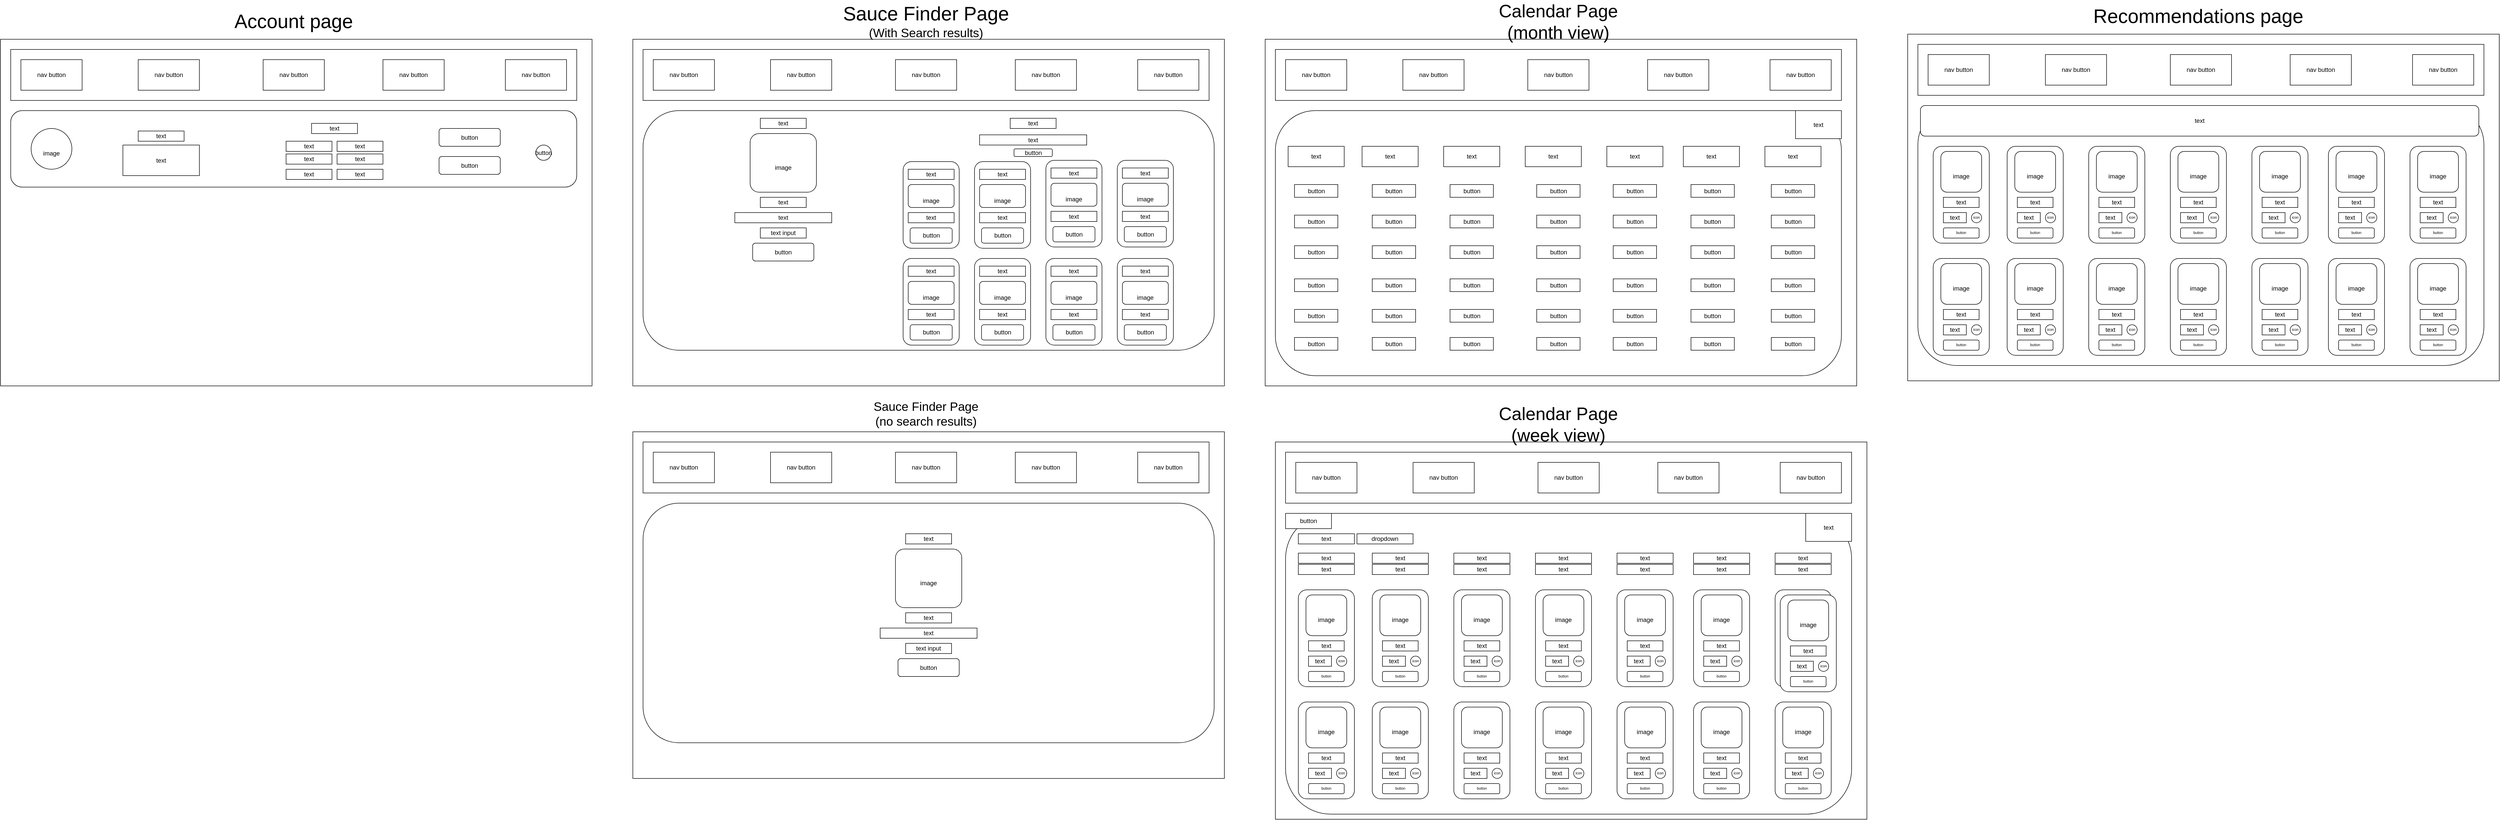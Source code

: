 <mxfile version="20.4.2" type="github">
  <diagram id="M2FlMD3nGxHvHR8v5HWW" name="Page-1">
    <mxGraphModel dx="3160" dy="2776" grid="1" gridSize="10" guides="1" tooltips="1" connect="1" arrows="1" fold="1" page="1" pageScale="1" pageWidth="850" pageHeight="1100" math="0" shadow="0">
      <root>
        <mxCell id="0" />
        <mxCell id="1" parent="0" />
        <mxCell id="EyfO6nV798qz1CIs0pT1-207" value="" style="group" vertex="1" connectable="0" parent="1">
          <mxGeometry y="-1070" width="1160" height="730" as="geometry" />
        </mxCell>
        <mxCell id="EyfO6nV798qz1CIs0pT1-3" value="" style="rounded=0;whiteSpace=wrap;html=1;" vertex="1" parent="EyfO6nV798qz1CIs0pT1-207">
          <mxGeometry y="50" width="1160" height="680" as="geometry" />
        </mxCell>
        <mxCell id="EyfO6nV798qz1CIs0pT1-4" value="" style="rounded=0;whiteSpace=wrap;html=1;" vertex="1" parent="EyfO6nV798qz1CIs0pT1-207">
          <mxGeometry x="20" y="70" width="1110" height="100" as="geometry" />
        </mxCell>
        <mxCell id="EyfO6nV798qz1CIs0pT1-5" value="nav button" style="rounded=0;whiteSpace=wrap;html=1;" vertex="1" parent="EyfO6nV798qz1CIs0pT1-207">
          <mxGeometry x="40" y="90" width="120" height="60" as="geometry" />
        </mxCell>
        <mxCell id="EyfO6nV798qz1CIs0pT1-6" value="nav button" style="rounded=0;whiteSpace=wrap;html=1;" vertex="1" parent="EyfO6nV798qz1CIs0pT1-207">
          <mxGeometry x="990" y="90" width="120" height="60" as="geometry" />
        </mxCell>
        <mxCell id="EyfO6nV798qz1CIs0pT1-7" value="nav button" style="rounded=0;whiteSpace=wrap;html=1;" vertex="1" parent="EyfO6nV798qz1CIs0pT1-207">
          <mxGeometry x="515" y="90" width="120" height="60" as="geometry" />
        </mxCell>
        <mxCell id="EyfO6nV798qz1CIs0pT1-8" value="nav button" style="rounded=0;whiteSpace=wrap;html=1;" vertex="1" parent="EyfO6nV798qz1CIs0pT1-207">
          <mxGeometry x="270" y="90" width="120" height="60" as="geometry" />
        </mxCell>
        <mxCell id="EyfO6nV798qz1CIs0pT1-9" value="nav button" style="rounded=0;whiteSpace=wrap;html=1;" vertex="1" parent="EyfO6nV798qz1CIs0pT1-207">
          <mxGeometry x="750" y="90" width="120" height="60" as="geometry" />
        </mxCell>
        <mxCell id="EyfO6nV798qz1CIs0pT1-10" value="&lt;font style=&quot;font-size: 38px;&quot;&gt;Account page&lt;br&gt;&lt;/font&gt;" style="text;html=1;strokeColor=none;fillColor=none;align=center;verticalAlign=middle;whiteSpace=wrap;rounded=0;" vertex="1" parent="EyfO6nV798qz1CIs0pT1-207">
          <mxGeometry x="400" width="350" height="30" as="geometry" />
        </mxCell>
        <mxCell id="EyfO6nV798qz1CIs0pT1-11" value="" style="rounded=1;whiteSpace=wrap;html=1;fontSize=38;" vertex="1" parent="EyfO6nV798qz1CIs0pT1-207">
          <mxGeometry x="20" y="190" width="1110" height="150" as="geometry" />
        </mxCell>
        <mxCell id="EyfO6nV798qz1CIs0pT1-12" value="&lt;font style=&quot;font-size: 12px;&quot;&gt;image&lt;/font&gt;" style="ellipse;whiteSpace=wrap;html=1;aspect=fixed;fontSize=38;" vertex="1" parent="EyfO6nV798qz1CIs0pT1-207">
          <mxGeometry x="60" y="225" width="80" height="80" as="geometry" />
        </mxCell>
        <mxCell id="EyfO6nV798qz1CIs0pT1-16" value="button" style="rounded=1;whiteSpace=wrap;html=1;fontSize=12;" vertex="1" parent="EyfO6nV798qz1CIs0pT1-207">
          <mxGeometry x="860" y="225" width="120" height="35" as="geometry" />
        </mxCell>
        <mxCell id="EyfO6nV798qz1CIs0pT1-17" value="button" style="rounded=1;whiteSpace=wrap;html=1;fontSize=12;" vertex="1" parent="EyfO6nV798qz1CIs0pT1-207">
          <mxGeometry x="860" y="280" width="120" height="35" as="geometry" />
        </mxCell>
        <mxCell id="EyfO6nV798qz1CIs0pT1-18" value="button" style="ellipse;whiteSpace=wrap;html=1;aspect=fixed;fontSize=12;" vertex="1" parent="EyfO6nV798qz1CIs0pT1-207">
          <mxGeometry x="1050" y="257.5" width="30" height="30" as="geometry" />
        </mxCell>
        <mxCell id="EyfO6nV798qz1CIs0pT1-37" value="text" style="rounded=0;whiteSpace=wrap;html=1;fontSize=12;" vertex="1" parent="EyfO6nV798qz1CIs0pT1-207">
          <mxGeometry x="610" y="215" width="90" height="20" as="geometry" />
        </mxCell>
        <mxCell id="EyfO6nV798qz1CIs0pT1-39" value="text" style="rounded=0;whiteSpace=wrap;html=1;fontSize=12;" vertex="1" parent="EyfO6nV798qz1CIs0pT1-207">
          <mxGeometry x="560" y="250" width="90" height="20" as="geometry" />
        </mxCell>
        <mxCell id="EyfO6nV798qz1CIs0pT1-40" value="text" style="rounded=0;whiteSpace=wrap;html=1;fontSize=12;" vertex="1" parent="EyfO6nV798qz1CIs0pT1-207">
          <mxGeometry x="660" y="250" width="90" height="20" as="geometry" />
        </mxCell>
        <mxCell id="EyfO6nV798qz1CIs0pT1-41" value="text" style="rounded=0;whiteSpace=wrap;html=1;fontSize=12;" vertex="1" parent="EyfO6nV798qz1CIs0pT1-207">
          <mxGeometry x="560" y="275" width="90" height="20" as="geometry" />
        </mxCell>
        <mxCell id="EyfO6nV798qz1CIs0pT1-42" value="text" style="rounded=0;whiteSpace=wrap;html=1;fontSize=12;" vertex="1" parent="EyfO6nV798qz1CIs0pT1-207">
          <mxGeometry x="660" y="275" width="90" height="20" as="geometry" />
        </mxCell>
        <mxCell id="EyfO6nV798qz1CIs0pT1-43" value="text" style="rounded=0;whiteSpace=wrap;html=1;fontSize=12;" vertex="1" parent="EyfO6nV798qz1CIs0pT1-207">
          <mxGeometry x="560" y="305" width="90" height="20" as="geometry" />
        </mxCell>
        <mxCell id="EyfO6nV798qz1CIs0pT1-44" value="text" style="rounded=0;whiteSpace=wrap;html=1;fontSize=12;" vertex="1" parent="EyfO6nV798qz1CIs0pT1-207">
          <mxGeometry x="660" y="305" width="90" height="20" as="geometry" />
        </mxCell>
        <mxCell id="EyfO6nV798qz1CIs0pT1-45" value="text" style="rounded=0;whiteSpace=wrap;html=1;fontSize=12;" vertex="1" parent="EyfO6nV798qz1CIs0pT1-207">
          <mxGeometry x="270" y="230" width="90" height="20" as="geometry" />
        </mxCell>
        <mxCell id="EyfO6nV798qz1CIs0pT1-46" value="text" style="rounded=0;whiteSpace=wrap;html=1;fontSize=12;" vertex="1" parent="EyfO6nV798qz1CIs0pT1-207">
          <mxGeometry x="240" y="257.5" width="150" height="60" as="geometry" />
        </mxCell>
        <mxCell id="EyfO6nV798qz1CIs0pT1-208" value="" style="group" vertex="1" connectable="0" parent="1">
          <mxGeometry x="1240" y="-1070" width="1160" height="730" as="geometry" />
        </mxCell>
        <mxCell id="EyfO6nV798qz1CIs0pT1-19" value="" style="rounded=0;whiteSpace=wrap;html=1;" vertex="1" parent="EyfO6nV798qz1CIs0pT1-208">
          <mxGeometry y="50" width="1160" height="680" as="geometry" />
        </mxCell>
        <mxCell id="EyfO6nV798qz1CIs0pT1-20" value="" style="rounded=0;whiteSpace=wrap;html=1;" vertex="1" parent="EyfO6nV798qz1CIs0pT1-208">
          <mxGeometry x="20" y="70" width="1110" height="100" as="geometry" />
        </mxCell>
        <mxCell id="EyfO6nV798qz1CIs0pT1-21" value="nav button" style="rounded=0;whiteSpace=wrap;html=1;" vertex="1" parent="EyfO6nV798qz1CIs0pT1-208">
          <mxGeometry x="40" y="90" width="120" height="60" as="geometry" />
        </mxCell>
        <mxCell id="EyfO6nV798qz1CIs0pT1-22" value="nav button" style="rounded=0;whiteSpace=wrap;html=1;" vertex="1" parent="EyfO6nV798qz1CIs0pT1-208">
          <mxGeometry x="990" y="90" width="120" height="60" as="geometry" />
        </mxCell>
        <mxCell id="EyfO6nV798qz1CIs0pT1-23" value="nav button" style="rounded=0;whiteSpace=wrap;html=1;" vertex="1" parent="EyfO6nV798qz1CIs0pT1-208">
          <mxGeometry x="515" y="90" width="120" height="60" as="geometry" />
        </mxCell>
        <mxCell id="EyfO6nV798qz1CIs0pT1-24" value="nav button" style="rounded=0;whiteSpace=wrap;html=1;" vertex="1" parent="EyfO6nV798qz1CIs0pT1-208">
          <mxGeometry x="270" y="90" width="120" height="60" as="geometry" />
        </mxCell>
        <mxCell id="EyfO6nV798qz1CIs0pT1-25" value="nav button" style="rounded=0;whiteSpace=wrap;html=1;" vertex="1" parent="EyfO6nV798qz1CIs0pT1-208">
          <mxGeometry x="750" y="90" width="120" height="60" as="geometry" />
        </mxCell>
        <mxCell id="EyfO6nV798qz1CIs0pT1-26" value="&lt;font style=&quot;font-size: 38px;&quot;&gt;Sauce Finder Page&lt;br&gt;&lt;/font&gt;&lt;font style=&quot;font-size: 24px;&quot;&gt;(With Search results)&lt;/font&gt;" style="text;html=1;strokeColor=none;fillColor=none;align=center;verticalAlign=middle;whiteSpace=wrap;rounded=0;" vertex="1" parent="EyfO6nV798qz1CIs0pT1-208">
          <mxGeometry x="400" width="350" height="30" as="geometry" />
        </mxCell>
        <mxCell id="EyfO6nV798qz1CIs0pT1-27" value="" style="rounded=1;whiteSpace=wrap;html=1;fontSize=38;" vertex="1" parent="EyfO6nV798qz1CIs0pT1-208">
          <mxGeometry x="20" y="190" width="1120" height="470" as="geometry" />
        </mxCell>
        <mxCell id="EyfO6nV798qz1CIs0pT1-34" value="&lt;font style=&quot;font-size: 12px;&quot;&gt;image&lt;/font&gt;" style="rounded=1;whiteSpace=wrap;html=1;fontSize=38;" vertex="1" parent="EyfO6nV798qz1CIs0pT1-208">
          <mxGeometry x="230" y="235" width="130" height="115" as="geometry" />
        </mxCell>
        <mxCell id="EyfO6nV798qz1CIs0pT1-36" value="text" style="rounded=0;whiteSpace=wrap;html=1;fontSize=12;" vertex="1" parent="EyfO6nV798qz1CIs0pT1-208">
          <mxGeometry x="250" y="205" width="90" height="20" as="geometry" />
        </mxCell>
        <mxCell id="EyfO6nV798qz1CIs0pT1-49" value="text" style="rounded=0;whiteSpace=wrap;html=1;fontSize=12;" vertex="1" parent="EyfO6nV798qz1CIs0pT1-208">
          <mxGeometry x="250" y="360" width="90" height="20" as="geometry" />
        </mxCell>
        <mxCell id="EyfO6nV798qz1CIs0pT1-50" value="text" style="rounded=0;whiteSpace=wrap;html=1;fontSize=12;" vertex="1" parent="EyfO6nV798qz1CIs0pT1-208">
          <mxGeometry x="200" y="390" width="190" height="20" as="geometry" />
        </mxCell>
        <mxCell id="EyfO6nV798qz1CIs0pT1-51" value="text input" style="rounded=0;whiteSpace=wrap;html=1;fontSize=12;fontStyle=0" vertex="1" parent="EyfO6nV798qz1CIs0pT1-208">
          <mxGeometry x="250" y="420" width="90" height="20" as="geometry" />
        </mxCell>
        <mxCell id="EyfO6nV798qz1CIs0pT1-54" value="button" style="rounded=1;whiteSpace=wrap;html=1;fontSize=12;" vertex="1" parent="EyfO6nV798qz1CIs0pT1-208">
          <mxGeometry x="235" y="450" width="120" height="35" as="geometry" />
        </mxCell>
        <mxCell id="EyfO6nV798qz1CIs0pT1-55" value="text" style="rounded=0;whiteSpace=wrap;html=1;fontSize=12;" vertex="1" parent="EyfO6nV798qz1CIs0pT1-208">
          <mxGeometry x="740" y="205" width="90" height="20" as="geometry" />
        </mxCell>
        <mxCell id="EyfO6nV798qz1CIs0pT1-56" value="text" style="rounded=0;whiteSpace=wrap;html=1;fontSize=12;" vertex="1" parent="EyfO6nV798qz1CIs0pT1-208">
          <mxGeometry x="680" y="237.5" width="210" height="20" as="geometry" />
        </mxCell>
        <mxCell id="EyfO6nV798qz1CIs0pT1-58" value="button" style="rounded=1;whiteSpace=wrap;html=1;fontSize=12;" vertex="1" parent="EyfO6nV798qz1CIs0pT1-208">
          <mxGeometry x="747.5" y="265" width="75" height="15" as="geometry" />
        </mxCell>
        <mxCell id="EyfO6nV798qz1CIs0pT1-64" value="" style="group" vertex="1" connectable="0" parent="EyfO6nV798qz1CIs0pT1-208">
          <mxGeometry x="530" y="290" width="110" height="170" as="geometry" />
        </mxCell>
        <mxCell id="EyfO6nV798qz1CIs0pT1-59" value="" style="rounded=1;whiteSpace=wrap;html=1;fontSize=12;" vertex="1" parent="EyfO6nV798qz1CIs0pT1-64">
          <mxGeometry width="110" height="170" as="geometry" />
        </mxCell>
        <mxCell id="EyfO6nV798qz1CIs0pT1-60" value="text" style="rounded=0;whiteSpace=wrap;html=1;fontSize=12;" vertex="1" parent="EyfO6nV798qz1CIs0pT1-64">
          <mxGeometry x="10" y="15" width="90" height="20" as="geometry" />
        </mxCell>
        <mxCell id="EyfO6nV798qz1CIs0pT1-61" value="&lt;font style=&quot;font-size: 12px;&quot;&gt;image&lt;/font&gt;" style="rounded=1;whiteSpace=wrap;html=1;fontSize=38;" vertex="1" parent="EyfO6nV798qz1CIs0pT1-64">
          <mxGeometry x="10" y="45" width="90" height="45" as="geometry" />
        </mxCell>
        <mxCell id="EyfO6nV798qz1CIs0pT1-62" value="text" style="rounded=0;whiteSpace=wrap;html=1;fontSize=12;" vertex="1" parent="EyfO6nV798qz1CIs0pT1-64">
          <mxGeometry x="10" y="100" width="90" height="20" as="geometry" />
        </mxCell>
        <mxCell id="EyfO6nV798qz1CIs0pT1-63" value="button" style="rounded=1;whiteSpace=wrap;html=1;fontSize=12;" vertex="1" parent="EyfO6nV798qz1CIs0pT1-64">
          <mxGeometry x="13.75" y="130" width="82.5" height="30" as="geometry" />
        </mxCell>
        <mxCell id="EyfO6nV798qz1CIs0pT1-65" value="" style="group" vertex="1" connectable="0" parent="EyfO6nV798qz1CIs0pT1-208">
          <mxGeometry x="670" y="290" width="110" height="170" as="geometry" />
        </mxCell>
        <mxCell id="EyfO6nV798qz1CIs0pT1-66" value="" style="rounded=1;whiteSpace=wrap;html=1;fontSize=12;" vertex="1" parent="EyfO6nV798qz1CIs0pT1-65">
          <mxGeometry width="110" height="170" as="geometry" />
        </mxCell>
        <mxCell id="EyfO6nV798qz1CIs0pT1-67" value="text" style="rounded=0;whiteSpace=wrap;html=1;fontSize=12;" vertex="1" parent="EyfO6nV798qz1CIs0pT1-65">
          <mxGeometry x="10" y="15" width="90" height="20" as="geometry" />
        </mxCell>
        <mxCell id="EyfO6nV798qz1CIs0pT1-68" value="&lt;font style=&quot;font-size: 12px;&quot;&gt;image&lt;/font&gt;" style="rounded=1;whiteSpace=wrap;html=1;fontSize=38;" vertex="1" parent="EyfO6nV798qz1CIs0pT1-65">
          <mxGeometry x="10" y="45" width="90" height="45" as="geometry" />
        </mxCell>
        <mxCell id="EyfO6nV798qz1CIs0pT1-69" value="text" style="rounded=0;whiteSpace=wrap;html=1;fontSize=12;" vertex="1" parent="EyfO6nV798qz1CIs0pT1-65">
          <mxGeometry x="10" y="100" width="90" height="20" as="geometry" />
        </mxCell>
        <mxCell id="EyfO6nV798qz1CIs0pT1-70" value="button" style="rounded=1;whiteSpace=wrap;html=1;fontSize=12;" vertex="1" parent="EyfO6nV798qz1CIs0pT1-65">
          <mxGeometry x="13.75" y="130" width="82.5" height="30" as="geometry" />
        </mxCell>
        <mxCell id="EyfO6nV798qz1CIs0pT1-71" value="" style="group" vertex="1" connectable="0" parent="EyfO6nV798qz1CIs0pT1-208">
          <mxGeometry x="810" y="287.5" width="110" height="170" as="geometry" />
        </mxCell>
        <mxCell id="EyfO6nV798qz1CIs0pT1-72" value="" style="rounded=1;whiteSpace=wrap;html=1;fontSize=12;" vertex="1" parent="EyfO6nV798qz1CIs0pT1-71">
          <mxGeometry width="110" height="170" as="geometry" />
        </mxCell>
        <mxCell id="EyfO6nV798qz1CIs0pT1-73" value="text" style="rounded=0;whiteSpace=wrap;html=1;fontSize=12;" vertex="1" parent="EyfO6nV798qz1CIs0pT1-71">
          <mxGeometry x="10" y="15" width="90" height="20" as="geometry" />
        </mxCell>
        <mxCell id="EyfO6nV798qz1CIs0pT1-74" value="&lt;font style=&quot;font-size: 12px;&quot;&gt;image&lt;/font&gt;" style="rounded=1;whiteSpace=wrap;html=1;fontSize=38;" vertex="1" parent="EyfO6nV798qz1CIs0pT1-71">
          <mxGeometry x="10" y="45" width="90" height="45" as="geometry" />
        </mxCell>
        <mxCell id="EyfO6nV798qz1CIs0pT1-75" value="text" style="rounded=0;whiteSpace=wrap;html=1;fontSize=12;" vertex="1" parent="EyfO6nV798qz1CIs0pT1-71">
          <mxGeometry x="10" y="100" width="90" height="20" as="geometry" />
        </mxCell>
        <mxCell id="EyfO6nV798qz1CIs0pT1-76" value="button" style="rounded=1;whiteSpace=wrap;html=1;fontSize=12;" vertex="1" parent="EyfO6nV798qz1CIs0pT1-71">
          <mxGeometry x="13.75" y="130" width="82.5" height="30" as="geometry" />
        </mxCell>
        <mxCell id="EyfO6nV798qz1CIs0pT1-77" value="" style="group" vertex="1" connectable="0" parent="EyfO6nV798qz1CIs0pT1-208">
          <mxGeometry x="950" y="287.5" width="110" height="170" as="geometry" />
        </mxCell>
        <mxCell id="EyfO6nV798qz1CIs0pT1-78" value="" style="rounded=1;whiteSpace=wrap;html=1;fontSize=12;" vertex="1" parent="EyfO6nV798qz1CIs0pT1-77">
          <mxGeometry width="110" height="170" as="geometry" />
        </mxCell>
        <mxCell id="EyfO6nV798qz1CIs0pT1-79" value="text" style="rounded=0;whiteSpace=wrap;html=1;fontSize=12;" vertex="1" parent="EyfO6nV798qz1CIs0pT1-77">
          <mxGeometry x="10" y="15" width="90" height="20" as="geometry" />
        </mxCell>
        <mxCell id="EyfO6nV798qz1CIs0pT1-80" value="&lt;font style=&quot;font-size: 12px;&quot;&gt;image&lt;/font&gt;" style="rounded=1;whiteSpace=wrap;html=1;fontSize=38;" vertex="1" parent="EyfO6nV798qz1CIs0pT1-77">
          <mxGeometry x="10" y="45" width="90" height="45" as="geometry" />
        </mxCell>
        <mxCell id="EyfO6nV798qz1CIs0pT1-81" value="text" style="rounded=0;whiteSpace=wrap;html=1;fontSize=12;" vertex="1" parent="EyfO6nV798qz1CIs0pT1-77">
          <mxGeometry x="10" y="100" width="90" height="20" as="geometry" />
        </mxCell>
        <mxCell id="EyfO6nV798qz1CIs0pT1-82" value="button" style="rounded=1;whiteSpace=wrap;html=1;fontSize=12;" vertex="1" parent="EyfO6nV798qz1CIs0pT1-77">
          <mxGeometry x="13.75" y="130" width="82.5" height="30" as="geometry" />
        </mxCell>
        <mxCell id="EyfO6nV798qz1CIs0pT1-83" value="" style="group" vertex="1" connectable="0" parent="EyfO6nV798qz1CIs0pT1-208">
          <mxGeometry x="530" y="480" width="110" height="170" as="geometry" />
        </mxCell>
        <mxCell id="EyfO6nV798qz1CIs0pT1-84" value="" style="rounded=1;whiteSpace=wrap;html=1;fontSize=12;" vertex="1" parent="EyfO6nV798qz1CIs0pT1-83">
          <mxGeometry width="110" height="170" as="geometry" />
        </mxCell>
        <mxCell id="EyfO6nV798qz1CIs0pT1-85" value="text" style="rounded=0;whiteSpace=wrap;html=1;fontSize=12;" vertex="1" parent="EyfO6nV798qz1CIs0pT1-83">
          <mxGeometry x="10" y="15" width="90" height="20" as="geometry" />
        </mxCell>
        <mxCell id="EyfO6nV798qz1CIs0pT1-86" value="&lt;font style=&quot;font-size: 12px;&quot;&gt;image&lt;/font&gt;" style="rounded=1;whiteSpace=wrap;html=1;fontSize=38;" vertex="1" parent="EyfO6nV798qz1CIs0pT1-83">
          <mxGeometry x="10" y="45" width="90" height="45" as="geometry" />
        </mxCell>
        <mxCell id="EyfO6nV798qz1CIs0pT1-87" value="text" style="rounded=0;whiteSpace=wrap;html=1;fontSize=12;" vertex="1" parent="EyfO6nV798qz1CIs0pT1-83">
          <mxGeometry x="10" y="100" width="90" height="20" as="geometry" />
        </mxCell>
        <mxCell id="EyfO6nV798qz1CIs0pT1-88" value="button" style="rounded=1;whiteSpace=wrap;html=1;fontSize=12;" vertex="1" parent="EyfO6nV798qz1CIs0pT1-83">
          <mxGeometry x="13.75" y="130" width="82.5" height="30" as="geometry" />
        </mxCell>
        <mxCell id="EyfO6nV798qz1CIs0pT1-90" value="" style="group" vertex="1" connectable="0" parent="EyfO6nV798qz1CIs0pT1-208">
          <mxGeometry x="670" y="480" width="110" height="170" as="geometry" />
        </mxCell>
        <mxCell id="EyfO6nV798qz1CIs0pT1-91" value="" style="rounded=1;whiteSpace=wrap;html=1;fontSize=12;" vertex="1" parent="EyfO6nV798qz1CIs0pT1-90">
          <mxGeometry width="110" height="170" as="geometry" />
        </mxCell>
        <mxCell id="EyfO6nV798qz1CIs0pT1-92" value="text" style="rounded=0;whiteSpace=wrap;html=1;fontSize=12;" vertex="1" parent="EyfO6nV798qz1CIs0pT1-90">
          <mxGeometry x="10" y="15" width="90" height="20" as="geometry" />
        </mxCell>
        <mxCell id="EyfO6nV798qz1CIs0pT1-93" value="&lt;font style=&quot;font-size: 12px;&quot;&gt;image&lt;/font&gt;" style="rounded=1;whiteSpace=wrap;html=1;fontSize=38;" vertex="1" parent="EyfO6nV798qz1CIs0pT1-90">
          <mxGeometry x="10" y="45" width="90" height="45" as="geometry" />
        </mxCell>
        <mxCell id="EyfO6nV798qz1CIs0pT1-94" value="text" style="rounded=0;whiteSpace=wrap;html=1;fontSize=12;" vertex="1" parent="EyfO6nV798qz1CIs0pT1-90">
          <mxGeometry x="10" y="100" width="90" height="20" as="geometry" />
        </mxCell>
        <mxCell id="EyfO6nV798qz1CIs0pT1-95" value="button" style="rounded=1;whiteSpace=wrap;html=1;fontSize=12;" vertex="1" parent="EyfO6nV798qz1CIs0pT1-90">
          <mxGeometry x="13.75" y="130" width="82.5" height="30" as="geometry" />
        </mxCell>
        <mxCell id="EyfO6nV798qz1CIs0pT1-96" value="" style="group" vertex="1" connectable="0" parent="EyfO6nV798qz1CIs0pT1-208">
          <mxGeometry x="810" y="480" width="110" height="170" as="geometry" />
        </mxCell>
        <mxCell id="EyfO6nV798qz1CIs0pT1-97" value="" style="rounded=1;whiteSpace=wrap;html=1;fontSize=12;" vertex="1" parent="EyfO6nV798qz1CIs0pT1-96">
          <mxGeometry width="110" height="170" as="geometry" />
        </mxCell>
        <mxCell id="EyfO6nV798qz1CIs0pT1-98" value="text" style="rounded=0;whiteSpace=wrap;html=1;fontSize=12;" vertex="1" parent="EyfO6nV798qz1CIs0pT1-96">
          <mxGeometry x="10" y="15" width="90" height="20" as="geometry" />
        </mxCell>
        <mxCell id="EyfO6nV798qz1CIs0pT1-99" value="&lt;font style=&quot;font-size: 12px;&quot;&gt;image&lt;/font&gt;" style="rounded=1;whiteSpace=wrap;html=1;fontSize=38;" vertex="1" parent="EyfO6nV798qz1CIs0pT1-96">
          <mxGeometry x="10" y="45" width="90" height="45" as="geometry" />
        </mxCell>
        <mxCell id="EyfO6nV798qz1CIs0pT1-100" value="text" style="rounded=0;whiteSpace=wrap;html=1;fontSize=12;" vertex="1" parent="EyfO6nV798qz1CIs0pT1-96">
          <mxGeometry x="10" y="100" width="90" height="20" as="geometry" />
        </mxCell>
        <mxCell id="EyfO6nV798qz1CIs0pT1-101" value="button" style="rounded=1;whiteSpace=wrap;html=1;fontSize=12;" vertex="1" parent="EyfO6nV798qz1CIs0pT1-96">
          <mxGeometry x="13.75" y="130" width="82.5" height="30" as="geometry" />
        </mxCell>
        <mxCell id="EyfO6nV798qz1CIs0pT1-102" value="" style="group" vertex="1" connectable="0" parent="EyfO6nV798qz1CIs0pT1-208">
          <mxGeometry x="950" y="480" width="110" height="170" as="geometry" />
        </mxCell>
        <mxCell id="EyfO6nV798qz1CIs0pT1-103" value="" style="rounded=1;whiteSpace=wrap;html=1;fontSize=12;" vertex="1" parent="EyfO6nV798qz1CIs0pT1-102">
          <mxGeometry width="110" height="170" as="geometry" />
        </mxCell>
        <mxCell id="EyfO6nV798qz1CIs0pT1-104" value="text" style="rounded=0;whiteSpace=wrap;html=1;fontSize=12;" vertex="1" parent="EyfO6nV798qz1CIs0pT1-102">
          <mxGeometry x="10" y="15" width="90" height="20" as="geometry" />
        </mxCell>
        <mxCell id="EyfO6nV798qz1CIs0pT1-105" value="&lt;font style=&quot;font-size: 12px;&quot;&gt;image&lt;/font&gt;" style="rounded=1;whiteSpace=wrap;html=1;fontSize=38;" vertex="1" parent="EyfO6nV798qz1CIs0pT1-102">
          <mxGeometry x="10" y="45" width="90" height="45" as="geometry" />
        </mxCell>
        <mxCell id="EyfO6nV798qz1CIs0pT1-106" value="text" style="rounded=0;whiteSpace=wrap;html=1;fontSize=12;" vertex="1" parent="EyfO6nV798qz1CIs0pT1-102">
          <mxGeometry x="10" y="100" width="90" height="20" as="geometry" />
        </mxCell>
        <mxCell id="EyfO6nV798qz1CIs0pT1-107" value="button" style="rounded=1;whiteSpace=wrap;html=1;fontSize=12;" vertex="1" parent="EyfO6nV798qz1CIs0pT1-102">
          <mxGeometry x="13.75" y="130" width="82.5" height="30" as="geometry" />
        </mxCell>
        <mxCell id="EyfO6nV798qz1CIs0pT1-210" value="" style="group" vertex="1" connectable="0" parent="1">
          <mxGeometry x="2480" y="-1070" width="1160" height="730" as="geometry" />
        </mxCell>
        <mxCell id="EyfO6nV798qz1CIs0pT1-108" value="" style="rounded=0;whiteSpace=wrap;html=1;" vertex="1" parent="EyfO6nV798qz1CIs0pT1-210">
          <mxGeometry y="50" width="1160" height="680" as="geometry" />
        </mxCell>
        <mxCell id="EyfO6nV798qz1CIs0pT1-109" value="" style="rounded=0;whiteSpace=wrap;html=1;" vertex="1" parent="EyfO6nV798qz1CIs0pT1-210">
          <mxGeometry x="20" y="70" width="1110" height="100" as="geometry" />
        </mxCell>
        <mxCell id="EyfO6nV798qz1CIs0pT1-110" value="nav button" style="rounded=0;whiteSpace=wrap;html=1;" vertex="1" parent="EyfO6nV798qz1CIs0pT1-210">
          <mxGeometry x="40" y="90" width="120" height="60" as="geometry" />
        </mxCell>
        <mxCell id="EyfO6nV798qz1CIs0pT1-111" value="nav button" style="rounded=0;whiteSpace=wrap;html=1;" vertex="1" parent="EyfO6nV798qz1CIs0pT1-210">
          <mxGeometry x="990" y="90" width="120" height="60" as="geometry" />
        </mxCell>
        <mxCell id="EyfO6nV798qz1CIs0pT1-112" value="nav button" style="rounded=0;whiteSpace=wrap;html=1;" vertex="1" parent="EyfO6nV798qz1CIs0pT1-210">
          <mxGeometry x="515" y="90" width="120" height="60" as="geometry" />
        </mxCell>
        <mxCell id="EyfO6nV798qz1CIs0pT1-113" value="nav button" style="rounded=0;whiteSpace=wrap;html=1;" vertex="1" parent="EyfO6nV798qz1CIs0pT1-210">
          <mxGeometry x="270" y="90" width="120" height="60" as="geometry" />
        </mxCell>
        <mxCell id="EyfO6nV798qz1CIs0pT1-114" value="nav button" style="rounded=0;whiteSpace=wrap;html=1;" vertex="1" parent="EyfO6nV798qz1CIs0pT1-210">
          <mxGeometry x="750" y="90" width="120" height="60" as="geometry" />
        </mxCell>
        <mxCell id="EyfO6nV798qz1CIs0pT1-115" value="&lt;font style=&quot;font-size: 35px;&quot;&gt;Calendar Page (month view)&lt;br&gt;&lt;/font&gt;" style="text;html=1;strokeColor=none;fillColor=none;align=center;verticalAlign=middle;whiteSpace=wrap;rounded=0;" vertex="1" parent="EyfO6nV798qz1CIs0pT1-210">
          <mxGeometry x="400" width="350" height="30" as="geometry" />
        </mxCell>
        <mxCell id="EyfO6nV798qz1CIs0pT1-116" value="" style="rounded=1;whiteSpace=wrap;html=1;fontSize=38;" vertex="1" parent="EyfO6nV798qz1CIs0pT1-210">
          <mxGeometry x="20" y="190" width="1110" height="520" as="geometry" />
        </mxCell>
        <mxCell id="EyfO6nV798qz1CIs0pT1-123" value="text" style="rounded=0;whiteSpace=wrap;html=1;fontSize=12;" vertex="1" parent="EyfO6nV798qz1CIs0pT1-210">
          <mxGeometry x="45" y="260" width="110" height="40" as="geometry" />
        </mxCell>
        <mxCell id="EyfO6nV798qz1CIs0pT1-130" value="text" style="rounded=0;whiteSpace=wrap;html=1;fontSize=12;" vertex="1" parent="EyfO6nV798qz1CIs0pT1-210">
          <mxGeometry x="1040" y="190" width="90" height="55" as="geometry" />
        </mxCell>
        <mxCell id="EyfO6nV798qz1CIs0pT1-131" value="text" style="rounded=0;whiteSpace=wrap;html=1;fontSize=12;" vertex="1" parent="EyfO6nV798qz1CIs0pT1-210">
          <mxGeometry x="190" y="260" width="110" height="40" as="geometry" />
        </mxCell>
        <mxCell id="EyfO6nV798qz1CIs0pT1-132" value="text" style="rounded=0;whiteSpace=wrap;html=1;fontSize=12;" vertex="1" parent="EyfO6nV798qz1CIs0pT1-210">
          <mxGeometry x="350" y="260" width="110" height="40" as="geometry" />
        </mxCell>
        <mxCell id="EyfO6nV798qz1CIs0pT1-133" value="text" style="rounded=0;whiteSpace=wrap;html=1;fontSize=12;" vertex="1" parent="EyfO6nV798qz1CIs0pT1-210">
          <mxGeometry x="670" y="260" width="110" height="40" as="geometry" />
        </mxCell>
        <mxCell id="EyfO6nV798qz1CIs0pT1-134" value="text" style="rounded=0;whiteSpace=wrap;html=1;fontSize=12;" vertex="1" parent="EyfO6nV798qz1CIs0pT1-210">
          <mxGeometry x="820" y="260" width="110" height="40" as="geometry" />
        </mxCell>
        <mxCell id="EyfO6nV798qz1CIs0pT1-135" value="text" style="rounded=0;whiteSpace=wrap;html=1;fontSize=12;" vertex="1" parent="EyfO6nV798qz1CIs0pT1-210">
          <mxGeometry x="980" y="260" width="110" height="40" as="geometry" />
        </mxCell>
        <mxCell id="EyfO6nV798qz1CIs0pT1-136" value="text" style="rounded=0;whiteSpace=wrap;html=1;fontSize=12;" vertex="1" parent="EyfO6nV798qz1CIs0pT1-210">
          <mxGeometry x="510" y="260" width="110" height="40" as="geometry" />
        </mxCell>
        <mxCell id="EyfO6nV798qz1CIs0pT1-161" value="" style="group" vertex="1" connectable="0" parent="EyfO6nV798qz1CIs0pT1-210">
          <mxGeometry x="57.5" y="335" width="85" height="325" as="geometry" />
        </mxCell>
        <mxCell id="EyfO6nV798qz1CIs0pT1-137" value="button" style="rounded=0;whiteSpace=wrap;html=1;fontSize=12;" vertex="1" parent="EyfO6nV798qz1CIs0pT1-161">
          <mxGeometry width="85" height="25" as="geometry" />
        </mxCell>
        <mxCell id="EyfO6nV798qz1CIs0pT1-147" value="button" style="rounded=0;whiteSpace=wrap;html=1;fontSize=12;" vertex="1" parent="EyfO6nV798qz1CIs0pT1-161">
          <mxGeometry y="60" width="85" height="25" as="geometry" />
        </mxCell>
        <mxCell id="EyfO6nV798qz1CIs0pT1-148" value="button" style="rounded=0;whiteSpace=wrap;html=1;fontSize=12;" vertex="1" parent="EyfO6nV798qz1CIs0pT1-161">
          <mxGeometry y="120" width="85" height="25" as="geometry" />
        </mxCell>
        <mxCell id="EyfO6nV798qz1CIs0pT1-149" value="button" style="rounded=0;whiteSpace=wrap;html=1;fontSize=12;" vertex="1" parent="EyfO6nV798qz1CIs0pT1-161">
          <mxGeometry y="185" width="85" height="25" as="geometry" />
        </mxCell>
        <mxCell id="EyfO6nV798qz1CIs0pT1-150" value="button" style="rounded=0;whiteSpace=wrap;html=1;fontSize=12;" vertex="1" parent="EyfO6nV798qz1CIs0pT1-161">
          <mxGeometry y="245" width="85" height="25" as="geometry" />
        </mxCell>
        <mxCell id="EyfO6nV798qz1CIs0pT1-151" value="button" style="rounded=0;whiteSpace=wrap;html=1;fontSize=12;" vertex="1" parent="EyfO6nV798qz1CIs0pT1-161">
          <mxGeometry y="300" width="85" height="25" as="geometry" />
        </mxCell>
        <mxCell id="EyfO6nV798qz1CIs0pT1-162" value="" style="group" vertex="1" connectable="0" parent="EyfO6nV798qz1CIs0pT1-210">
          <mxGeometry x="210" y="335" width="85" height="325" as="geometry" />
        </mxCell>
        <mxCell id="EyfO6nV798qz1CIs0pT1-163" value="button" style="rounded=0;whiteSpace=wrap;html=1;fontSize=12;" vertex="1" parent="EyfO6nV798qz1CIs0pT1-162">
          <mxGeometry width="85" height="25" as="geometry" />
        </mxCell>
        <mxCell id="EyfO6nV798qz1CIs0pT1-164" value="button" style="rounded=0;whiteSpace=wrap;html=1;fontSize=12;" vertex="1" parent="EyfO6nV798qz1CIs0pT1-162">
          <mxGeometry y="60" width="85" height="25" as="geometry" />
        </mxCell>
        <mxCell id="EyfO6nV798qz1CIs0pT1-165" value="button" style="rounded=0;whiteSpace=wrap;html=1;fontSize=12;" vertex="1" parent="EyfO6nV798qz1CIs0pT1-162">
          <mxGeometry y="120" width="85" height="25" as="geometry" />
        </mxCell>
        <mxCell id="EyfO6nV798qz1CIs0pT1-166" value="button" style="rounded=0;whiteSpace=wrap;html=1;fontSize=12;" vertex="1" parent="EyfO6nV798qz1CIs0pT1-162">
          <mxGeometry y="185" width="85" height="25" as="geometry" />
        </mxCell>
        <mxCell id="EyfO6nV798qz1CIs0pT1-167" value="button" style="rounded=0;whiteSpace=wrap;html=1;fontSize=12;" vertex="1" parent="EyfO6nV798qz1CIs0pT1-162">
          <mxGeometry y="245" width="85" height="25" as="geometry" />
        </mxCell>
        <mxCell id="EyfO6nV798qz1CIs0pT1-168" value="button" style="rounded=0;whiteSpace=wrap;html=1;fontSize=12;" vertex="1" parent="EyfO6nV798qz1CIs0pT1-162">
          <mxGeometry y="300" width="85" height="25" as="geometry" />
        </mxCell>
        <mxCell id="EyfO6nV798qz1CIs0pT1-169" value="" style="group" vertex="1" connectable="0" parent="EyfO6nV798qz1CIs0pT1-210">
          <mxGeometry x="362.5" y="335" width="85" height="325" as="geometry" />
        </mxCell>
        <mxCell id="EyfO6nV798qz1CIs0pT1-170" value="button" style="rounded=0;whiteSpace=wrap;html=1;fontSize=12;" vertex="1" parent="EyfO6nV798qz1CIs0pT1-169">
          <mxGeometry width="85" height="25" as="geometry" />
        </mxCell>
        <mxCell id="EyfO6nV798qz1CIs0pT1-171" value="button" style="rounded=0;whiteSpace=wrap;html=1;fontSize=12;" vertex="1" parent="EyfO6nV798qz1CIs0pT1-169">
          <mxGeometry y="60" width="85" height="25" as="geometry" />
        </mxCell>
        <mxCell id="EyfO6nV798qz1CIs0pT1-172" value="button" style="rounded=0;whiteSpace=wrap;html=1;fontSize=12;" vertex="1" parent="EyfO6nV798qz1CIs0pT1-169">
          <mxGeometry y="120" width="85" height="25" as="geometry" />
        </mxCell>
        <mxCell id="EyfO6nV798qz1CIs0pT1-173" value="button" style="rounded=0;whiteSpace=wrap;html=1;fontSize=12;" vertex="1" parent="EyfO6nV798qz1CIs0pT1-169">
          <mxGeometry y="185" width="85" height="25" as="geometry" />
        </mxCell>
        <mxCell id="EyfO6nV798qz1CIs0pT1-174" value="button" style="rounded=0;whiteSpace=wrap;html=1;fontSize=12;" vertex="1" parent="EyfO6nV798qz1CIs0pT1-169">
          <mxGeometry y="245" width="85" height="25" as="geometry" />
        </mxCell>
        <mxCell id="EyfO6nV798qz1CIs0pT1-175" value="button" style="rounded=0;whiteSpace=wrap;html=1;fontSize=12;" vertex="1" parent="EyfO6nV798qz1CIs0pT1-169">
          <mxGeometry y="300" width="85" height="25" as="geometry" />
        </mxCell>
        <mxCell id="EyfO6nV798qz1CIs0pT1-176" value="" style="group" vertex="1" connectable="0" parent="EyfO6nV798qz1CIs0pT1-210">
          <mxGeometry x="532.5" y="335" width="85" height="325" as="geometry" />
        </mxCell>
        <mxCell id="EyfO6nV798qz1CIs0pT1-177" value="button" style="rounded=0;whiteSpace=wrap;html=1;fontSize=12;" vertex="1" parent="EyfO6nV798qz1CIs0pT1-176">
          <mxGeometry width="85" height="25" as="geometry" />
        </mxCell>
        <mxCell id="EyfO6nV798qz1CIs0pT1-178" value="button" style="rounded=0;whiteSpace=wrap;html=1;fontSize=12;" vertex="1" parent="EyfO6nV798qz1CIs0pT1-176">
          <mxGeometry y="60" width="85" height="25" as="geometry" />
        </mxCell>
        <mxCell id="EyfO6nV798qz1CIs0pT1-179" value="button" style="rounded=0;whiteSpace=wrap;html=1;fontSize=12;" vertex="1" parent="EyfO6nV798qz1CIs0pT1-176">
          <mxGeometry y="120" width="85" height="25" as="geometry" />
        </mxCell>
        <mxCell id="EyfO6nV798qz1CIs0pT1-180" value="button" style="rounded=0;whiteSpace=wrap;html=1;fontSize=12;" vertex="1" parent="EyfO6nV798qz1CIs0pT1-176">
          <mxGeometry y="185" width="85" height="25" as="geometry" />
        </mxCell>
        <mxCell id="EyfO6nV798qz1CIs0pT1-181" value="button" style="rounded=0;whiteSpace=wrap;html=1;fontSize=12;" vertex="1" parent="EyfO6nV798qz1CIs0pT1-176">
          <mxGeometry y="245" width="85" height="25" as="geometry" />
        </mxCell>
        <mxCell id="EyfO6nV798qz1CIs0pT1-182" value="button" style="rounded=0;whiteSpace=wrap;html=1;fontSize=12;" vertex="1" parent="EyfO6nV798qz1CIs0pT1-176">
          <mxGeometry y="300" width="85" height="25" as="geometry" />
        </mxCell>
        <mxCell id="EyfO6nV798qz1CIs0pT1-183" value="" style="group" vertex="1" connectable="0" parent="EyfO6nV798qz1CIs0pT1-210">
          <mxGeometry x="682.5" y="335" width="85" height="325" as="geometry" />
        </mxCell>
        <mxCell id="EyfO6nV798qz1CIs0pT1-184" value="button" style="rounded=0;whiteSpace=wrap;html=1;fontSize=12;" vertex="1" parent="EyfO6nV798qz1CIs0pT1-183">
          <mxGeometry width="85" height="25" as="geometry" />
        </mxCell>
        <mxCell id="EyfO6nV798qz1CIs0pT1-185" value="button" style="rounded=0;whiteSpace=wrap;html=1;fontSize=12;" vertex="1" parent="EyfO6nV798qz1CIs0pT1-183">
          <mxGeometry y="60" width="85" height="25" as="geometry" />
        </mxCell>
        <mxCell id="EyfO6nV798qz1CIs0pT1-186" value="button" style="rounded=0;whiteSpace=wrap;html=1;fontSize=12;" vertex="1" parent="EyfO6nV798qz1CIs0pT1-183">
          <mxGeometry y="120" width="85" height="25" as="geometry" />
        </mxCell>
        <mxCell id="EyfO6nV798qz1CIs0pT1-187" value="button" style="rounded=0;whiteSpace=wrap;html=1;fontSize=12;" vertex="1" parent="EyfO6nV798qz1CIs0pT1-183">
          <mxGeometry y="185" width="85" height="25" as="geometry" />
        </mxCell>
        <mxCell id="EyfO6nV798qz1CIs0pT1-188" value="button" style="rounded=0;whiteSpace=wrap;html=1;fontSize=12;" vertex="1" parent="EyfO6nV798qz1CIs0pT1-183">
          <mxGeometry y="245" width="85" height="25" as="geometry" />
        </mxCell>
        <mxCell id="EyfO6nV798qz1CIs0pT1-189" value="button" style="rounded=0;whiteSpace=wrap;html=1;fontSize=12;" vertex="1" parent="EyfO6nV798qz1CIs0pT1-183">
          <mxGeometry y="300" width="85" height="25" as="geometry" />
        </mxCell>
        <mxCell id="EyfO6nV798qz1CIs0pT1-192" value="" style="group" vertex="1" connectable="0" parent="EyfO6nV798qz1CIs0pT1-210">
          <mxGeometry x="835" y="335" width="85" height="325" as="geometry" />
        </mxCell>
        <mxCell id="EyfO6nV798qz1CIs0pT1-193" value="button" style="rounded=0;whiteSpace=wrap;html=1;fontSize=12;" vertex="1" parent="EyfO6nV798qz1CIs0pT1-192">
          <mxGeometry width="85" height="25" as="geometry" />
        </mxCell>
        <mxCell id="EyfO6nV798qz1CIs0pT1-194" value="button" style="rounded=0;whiteSpace=wrap;html=1;fontSize=12;" vertex="1" parent="EyfO6nV798qz1CIs0pT1-192">
          <mxGeometry y="60" width="85" height="25" as="geometry" />
        </mxCell>
        <mxCell id="EyfO6nV798qz1CIs0pT1-195" value="button" style="rounded=0;whiteSpace=wrap;html=1;fontSize=12;" vertex="1" parent="EyfO6nV798qz1CIs0pT1-192">
          <mxGeometry y="120" width="85" height="25" as="geometry" />
        </mxCell>
        <mxCell id="EyfO6nV798qz1CIs0pT1-196" value="button" style="rounded=0;whiteSpace=wrap;html=1;fontSize=12;" vertex="1" parent="EyfO6nV798qz1CIs0pT1-192">
          <mxGeometry y="185" width="85" height="25" as="geometry" />
        </mxCell>
        <mxCell id="EyfO6nV798qz1CIs0pT1-197" value="button" style="rounded=0;whiteSpace=wrap;html=1;fontSize=12;" vertex="1" parent="EyfO6nV798qz1CIs0pT1-192">
          <mxGeometry y="245" width="85" height="25" as="geometry" />
        </mxCell>
        <mxCell id="EyfO6nV798qz1CIs0pT1-198" value="button" style="rounded=0;whiteSpace=wrap;html=1;fontSize=12;" vertex="1" parent="EyfO6nV798qz1CIs0pT1-192">
          <mxGeometry y="300" width="85" height="25" as="geometry" />
        </mxCell>
        <mxCell id="EyfO6nV798qz1CIs0pT1-199" value="" style="group" vertex="1" connectable="0" parent="EyfO6nV798qz1CIs0pT1-210">
          <mxGeometry x="992.5" y="335" width="85" height="325" as="geometry" />
        </mxCell>
        <mxCell id="EyfO6nV798qz1CIs0pT1-200" value="button" style="rounded=0;whiteSpace=wrap;html=1;fontSize=12;" vertex="1" parent="EyfO6nV798qz1CIs0pT1-199">
          <mxGeometry width="85" height="25" as="geometry" />
        </mxCell>
        <mxCell id="EyfO6nV798qz1CIs0pT1-201" value="button" style="rounded=0;whiteSpace=wrap;html=1;fontSize=12;" vertex="1" parent="EyfO6nV798qz1CIs0pT1-199">
          <mxGeometry y="60" width="85" height="25" as="geometry" />
        </mxCell>
        <mxCell id="EyfO6nV798qz1CIs0pT1-202" value="button" style="rounded=0;whiteSpace=wrap;html=1;fontSize=12;" vertex="1" parent="EyfO6nV798qz1CIs0pT1-199">
          <mxGeometry y="120" width="85" height="25" as="geometry" />
        </mxCell>
        <mxCell id="EyfO6nV798qz1CIs0pT1-203" value="button" style="rounded=0;whiteSpace=wrap;html=1;fontSize=12;" vertex="1" parent="EyfO6nV798qz1CIs0pT1-199">
          <mxGeometry y="185" width="85" height="25" as="geometry" />
        </mxCell>
        <mxCell id="EyfO6nV798qz1CIs0pT1-204" value="button" style="rounded=0;whiteSpace=wrap;html=1;fontSize=12;" vertex="1" parent="EyfO6nV798qz1CIs0pT1-199">
          <mxGeometry y="245" width="85" height="25" as="geometry" />
        </mxCell>
        <mxCell id="EyfO6nV798qz1CIs0pT1-205" value="button" style="rounded=0;whiteSpace=wrap;html=1;fontSize=12;" vertex="1" parent="EyfO6nV798qz1CIs0pT1-199">
          <mxGeometry y="300" width="85" height="25" as="geometry" />
        </mxCell>
        <mxCell id="EyfO6nV798qz1CIs0pT1-211" value="" style="group" vertex="1" connectable="0" parent="1">
          <mxGeometry x="2500" y="-280" width="1160" height="790" as="geometry" />
        </mxCell>
        <mxCell id="EyfO6nV798qz1CIs0pT1-212" value="" style="rounded=0;whiteSpace=wrap;html=1;" vertex="1" parent="EyfO6nV798qz1CIs0pT1-211">
          <mxGeometry y="50" width="1160" height="740" as="geometry" />
        </mxCell>
        <mxCell id="EyfO6nV798qz1CIs0pT1-213" value="" style="rounded=0;whiteSpace=wrap;html=1;" vertex="1" parent="EyfO6nV798qz1CIs0pT1-211">
          <mxGeometry x="20" y="70" width="1110" height="100" as="geometry" />
        </mxCell>
        <mxCell id="EyfO6nV798qz1CIs0pT1-214" value="nav button" style="rounded=0;whiteSpace=wrap;html=1;" vertex="1" parent="EyfO6nV798qz1CIs0pT1-211">
          <mxGeometry x="40" y="90" width="120" height="60" as="geometry" />
        </mxCell>
        <mxCell id="EyfO6nV798qz1CIs0pT1-215" value="nav button" style="rounded=0;whiteSpace=wrap;html=1;" vertex="1" parent="EyfO6nV798qz1CIs0pT1-211">
          <mxGeometry x="990" y="90" width="120" height="60" as="geometry" />
        </mxCell>
        <mxCell id="EyfO6nV798qz1CIs0pT1-216" value="nav button" style="rounded=0;whiteSpace=wrap;html=1;" vertex="1" parent="EyfO6nV798qz1CIs0pT1-211">
          <mxGeometry x="515" y="90" width="120" height="60" as="geometry" />
        </mxCell>
        <mxCell id="EyfO6nV798qz1CIs0pT1-217" value="nav button" style="rounded=0;whiteSpace=wrap;html=1;" vertex="1" parent="EyfO6nV798qz1CIs0pT1-211">
          <mxGeometry x="270" y="90" width="120" height="60" as="geometry" />
        </mxCell>
        <mxCell id="EyfO6nV798qz1CIs0pT1-218" value="nav button" style="rounded=0;whiteSpace=wrap;html=1;" vertex="1" parent="EyfO6nV798qz1CIs0pT1-211">
          <mxGeometry x="750" y="90" width="120" height="60" as="geometry" />
        </mxCell>
        <mxCell id="EyfO6nV798qz1CIs0pT1-219" value="&lt;font style=&quot;font-size: 35px;&quot;&gt;Calendar Page (week view)&lt;br&gt;&lt;/font&gt;" style="text;html=1;strokeColor=none;fillColor=none;align=center;verticalAlign=middle;whiteSpace=wrap;rounded=0;" vertex="1" parent="EyfO6nV798qz1CIs0pT1-211">
          <mxGeometry x="400" width="310" height="30" as="geometry" />
        </mxCell>
        <mxCell id="EyfO6nV798qz1CIs0pT1-220" value="" style="rounded=1;whiteSpace=wrap;html=1;fontSize=38;" vertex="1" parent="EyfO6nV798qz1CIs0pT1-211">
          <mxGeometry x="20" y="190" width="1110" height="590" as="geometry" />
        </mxCell>
        <mxCell id="EyfO6nV798qz1CIs0pT1-221" value="text" style="rounded=0;whiteSpace=wrap;html=1;fontSize=12;" vertex="1" parent="EyfO6nV798qz1CIs0pT1-211">
          <mxGeometry x="45" y="268" width="110" height="20" as="geometry" />
        </mxCell>
        <mxCell id="EyfO6nV798qz1CIs0pT1-222" value="text" style="rounded=0;whiteSpace=wrap;html=1;fontSize=12;" vertex="1" parent="EyfO6nV798qz1CIs0pT1-211">
          <mxGeometry x="1040" y="190" width="90" height="55" as="geometry" />
        </mxCell>
        <mxCell id="EyfO6nV798qz1CIs0pT1-223" value="text" style="rounded=0;whiteSpace=wrap;html=1;fontSize=12;" vertex="1" parent="EyfO6nV798qz1CIs0pT1-211">
          <mxGeometry x="190" y="268" width="110" height="20" as="geometry" />
        </mxCell>
        <mxCell id="EyfO6nV798qz1CIs0pT1-224" value="text" style="rounded=0;whiteSpace=wrap;html=1;fontSize=12;" vertex="1" parent="EyfO6nV798qz1CIs0pT1-211">
          <mxGeometry x="350" y="268" width="110" height="20" as="geometry" />
        </mxCell>
        <mxCell id="EyfO6nV798qz1CIs0pT1-225" value="text" style="rounded=0;whiteSpace=wrap;html=1;fontSize=12;" vertex="1" parent="EyfO6nV798qz1CIs0pT1-211">
          <mxGeometry x="670" y="268" width="110" height="20" as="geometry" />
        </mxCell>
        <mxCell id="EyfO6nV798qz1CIs0pT1-226" value="text" style="rounded=0;whiteSpace=wrap;html=1;fontSize=12;" vertex="1" parent="EyfO6nV798qz1CIs0pT1-211">
          <mxGeometry x="820" y="268" width="110" height="20" as="geometry" />
        </mxCell>
        <mxCell id="EyfO6nV798qz1CIs0pT1-227" value="text" style="rounded=0;whiteSpace=wrap;html=1;fontSize=12;" vertex="1" parent="EyfO6nV798qz1CIs0pT1-211">
          <mxGeometry x="980" y="268" width="110" height="20" as="geometry" />
        </mxCell>
        <mxCell id="EyfO6nV798qz1CIs0pT1-228" value="text" style="rounded=0;whiteSpace=wrap;html=1;fontSize=12;" vertex="1" parent="EyfO6nV798qz1CIs0pT1-211">
          <mxGeometry x="510" y="268" width="110" height="20" as="geometry" />
        </mxCell>
        <mxCell id="EyfO6nV798qz1CIs0pT1-296" value="button" style="rounded=0;whiteSpace=wrap;html=1;fontSize=12;" vertex="1" parent="EyfO6nV798qz1CIs0pT1-211">
          <mxGeometry x="20" y="190" width="90" height="30" as="geometry" />
        </mxCell>
        <mxCell id="EyfO6nV798qz1CIs0pT1-297" value="text" style="rounded=0;whiteSpace=wrap;html=1;fontSize=12;" vertex="1" parent="EyfO6nV798qz1CIs0pT1-211">
          <mxGeometry x="45" y="290" width="110" height="20" as="geometry" />
        </mxCell>
        <mxCell id="EyfO6nV798qz1CIs0pT1-298" value="text" style="rounded=0;whiteSpace=wrap;html=1;fontSize=12;" vertex="1" parent="EyfO6nV798qz1CIs0pT1-211">
          <mxGeometry x="190" y="290" width="110" height="20" as="geometry" />
        </mxCell>
        <mxCell id="EyfO6nV798qz1CIs0pT1-299" value="text" style="rounded=0;whiteSpace=wrap;html=1;fontSize=12;" vertex="1" parent="EyfO6nV798qz1CIs0pT1-211">
          <mxGeometry x="350" y="290" width="110" height="20" as="geometry" />
        </mxCell>
        <mxCell id="EyfO6nV798qz1CIs0pT1-300" value="text" style="rounded=0;whiteSpace=wrap;html=1;fontSize=12;" vertex="1" parent="EyfO6nV798qz1CIs0pT1-211">
          <mxGeometry x="670" y="290" width="110" height="20" as="geometry" />
        </mxCell>
        <mxCell id="EyfO6nV798qz1CIs0pT1-301" value="text" style="rounded=0;whiteSpace=wrap;html=1;fontSize=12;" vertex="1" parent="EyfO6nV798qz1CIs0pT1-211">
          <mxGeometry x="820" y="290" width="110" height="20" as="geometry" />
        </mxCell>
        <mxCell id="EyfO6nV798qz1CIs0pT1-302" value="text" style="rounded=0;whiteSpace=wrap;html=1;fontSize=12;" vertex="1" parent="EyfO6nV798qz1CIs0pT1-211">
          <mxGeometry x="980" y="290" width="110" height="20" as="geometry" />
        </mxCell>
        <mxCell id="EyfO6nV798qz1CIs0pT1-303" value="text" style="rounded=0;whiteSpace=wrap;html=1;fontSize=12;" vertex="1" parent="EyfO6nV798qz1CIs0pT1-211">
          <mxGeometry x="510" y="290" width="110" height="20" as="geometry" />
        </mxCell>
        <mxCell id="EyfO6nV798qz1CIs0pT1-370" value="" style="group" vertex="1" connectable="0" parent="EyfO6nV798qz1CIs0pT1-211">
          <mxGeometry x="45" y="340" width="110" height="190" as="geometry" />
        </mxCell>
        <mxCell id="EyfO6nV798qz1CIs0pT1-304" value="" style="rounded=1;whiteSpace=wrap;html=1;fontSize=35;" vertex="1" parent="EyfO6nV798qz1CIs0pT1-370">
          <mxGeometry width="110" height="190" as="geometry" />
        </mxCell>
        <mxCell id="EyfO6nV798qz1CIs0pT1-305" value="&lt;font style=&quot;font-size: 12px;&quot;&gt;image&lt;/font&gt;" style="rounded=1;whiteSpace=wrap;html=1;fontSize=35;" vertex="1" parent="EyfO6nV798qz1CIs0pT1-370">
          <mxGeometry x="15" y="10" width="80" height="80" as="geometry" />
        </mxCell>
        <mxCell id="EyfO6nV798qz1CIs0pT1-306" value="text" style="rounded=0;whiteSpace=wrap;html=1;fontSize=12;" vertex="1" parent="EyfO6nV798qz1CIs0pT1-370">
          <mxGeometry x="20" y="100" width="70" height="20" as="geometry" />
        </mxCell>
        <mxCell id="EyfO6nV798qz1CIs0pT1-365" value="text" style="rounded=0;whiteSpace=wrap;html=1;fontSize=12;" vertex="1" parent="EyfO6nV798qz1CIs0pT1-370">
          <mxGeometry x="20" y="130" width="45" height="20" as="geometry" />
        </mxCell>
        <mxCell id="EyfO6nV798qz1CIs0pT1-366" value="icon" style="ellipse;whiteSpace=wrap;html=1;aspect=fixed;fontSize=7;" vertex="1" parent="EyfO6nV798qz1CIs0pT1-370">
          <mxGeometry x="75" y="130" width="20" height="20" as="geometry" />
        </mxCell>
        <mxCell id="EyfO6nV798qz1CIs0pT1-369" value="button" style="rounded=1;whiteSpace=wrap;html=1;fontSize=7;" vertex="1" parent="EyfO6nV798qz1CIs0pT1-370">
          <mxGeometry x="20" y="160" width="70" height="20" as="geometry" />
        </mxCell>
        <mxCell id="EyfO6nV798qz1CIs0pT1-371" value="" style="group" vertex="1" connectable="0" parent="EyfO6nV798qz1CIs0pT1-211">
          <mxGeometry x="190" y="340" width="110" height="190" as="geometry" />
        </mxCell>
        <mxCell id="EyfO6nV798qz1CIs0pT1-372" value="" style="rounded=1;whiteSpace=wrap;html=1;fontSize=35;" vertex="1" parent="EyfO6nV798qz1CIs0pT1-371">
          <mxGeometry width="110" height="190" as="geometry" />
        </mxCell>
        <mxCell id="EyfO6nV798qz1CIs0pT1-373" value="&lt;font style=&quot;font-size: 12px;&quot;&gt;image&lt;/font&gt;" style="rounded=1;whiteSpace=wrap;html=1;fontSize=35;" vertex="1" parent="EyfO6nV798qz1CIs0pT1-371">
          <mxGeometry x="15" y="10" width="80" height="80" as="geometry" />
        </mxCell>
        <mxCell id="EyfO6nV798qz1CIs0pT1-374" value="text" style="rounded=0;whiteSpace=wrap;html=1;fontSize=12;" vertex="1" parent="EyfO6nV798qz1CIs0pT1-371">
          <mxGeometry x="20" y="100" width="70" height="20" as="geometry" />
        </mxCell>
        <mxCell id="EyfO6nV798qz1CIs0pT1-375" value="text" style="rounded=0;whiteSpace=wrap;html=1;fontSize=12;" vertex="1" parent="EyfO6nV798qz1CIs0pT1-371">
          <mxGeometry x="20" y="130" width="45" height="20" as="geometry" />
        </mxCell>
        <mxCell id="EyfO6nV798qz1CIs0pT1-376" value="icon" style="ellipse;whiteSpace=wrap;html=1;aspect=fixed;fontSize=7;" vertex="1" parent="EyfO6nV798qz1CIs0pT1-371">
          <mxGeometry x="75" y="130" width="20" height="20" as="geometry" />
        </mxCell>
        <mxCell id="EyfO6nV798qz1CIs0pT1-377" value="button" style="rounded=1;whiteSpace=wrap;html=1;fontSize=7;" vertex="1" parent="EyfO6nV798qz1CIs0pT1-371">
          <mxGeometry x="20" y="160" width="70" height="20" as="geometry" />
        </mxCell>
        <mxCell id="EyfO6nV798qz1CIs0pT1-378" value="" style="group" vertex="1" connectable="0" parent="EyfO6nV798qz1CIs0pT1-211">
          <mxGeometry x="350" y="340" width="110" height="190" as="geometry" />
        </mxCell>
        <mxCell id="EyfO6nV798qz1CIs0pT1-379" value="" style="rounded=1;whiteSpace=wrap;html=1;fontSize=35;" vertex="1" parent="EyfO6nV798qz1CIs0pT1-378">
          <mxGeometry width="110" height="190" as="geometry" />
        </mxCell>
        <mxCell id="EyfO6nV798qz1CIs0pT1-380" value="&lt;font style=&quot;font-size: 12px;&quot;&gt;image&lt;/font&gt;" style="rounded=1;whiteSpace=wrap;html=1;fontSize=35;" vertex="1" parent="EyfO6nV798qz1CIs0pT1-378">
          <mxGeometry x="15" y="10" width="80" height="80" as="geometry" />
        </mxCell>
        <mxCell id="EyfO6nV798qz1CIs0pT1-381" value="text" style="rounded=0;whiteSpace=wrap;html=1;fontSize=12;" vertex="1" parent="EyfO6nV798qz1CIs0pT1-378">
          <mxGeometry x="20" y="100" width="70" height="20" as="geometry" />
        </mxCell>
        <mxCell id="EyfO6nV798qz1CIs0pT1-382" value="text" style="rounded=0;whiteSpace=wrap;html=1;fontSize=12;" vertex="1" parent="EyfO6nV798qz1CIs0pT1-378">
          <mxGeometry x="20" y="130" width="45" height="20" as="geometry" />
        </mxCell>
        <mxCell id="EyfO6nV798qz1CIs0pT1-383" value="icon" style="ellipse;whiteSpace=wrap;html=1;aspect=fixed;fontSize=7;" vertex="1" parent="EyfO6nV798qz1CIs0pT1-378">
          <mxGeometry x="75" y="130" width="20" height="20" as="geometry" />
        </mxCell>
        <mxCell id="EyfO6nV798qz1CIs0pT1-384" value="button" style="rounded=1;whiteSpace=wrap;html=1;fontSize=7;" vertex="1" parent="EyfO6nV798qz1CIs0pT1-378">
          <mxGeometry x="20" y="160" width="70" height="20" as="geometry" />
        </mxCell>
        <mxCell id="EyfO6nV798qz1CIs0pT1-385" value="" style="group" vertex="1" connectable="0" parent="EyfO6nV798qz1CIs0pT1-211">
          <mxGeometry x="510" y="340" width="110" height="190" as="geometry" />
        </mxCell>
        <mxCell id="EyfO6nV798qz1CIs0pT1-386" value="" style="rounded=1;whiteSpace=wrap;html=1;fontSize=35;" vertex="1" parent="EyfO6nV798qz1CIs0pT1-385">
          <mxGeometry width="110" height="190" as="geometry" />
        </mxCell>
        <mxCell id="EyfO6nV798qz1CIs0pT1-387" value="&lt;font style=&quot;font-size: 12px;&quot;&gt;image&lt;/font&gt;" style="rounded=1;whiteSpace=wrap;html=1;fontSize=35;" vertex="1" parent="EyfO6nV798qz1CIs0pT1-385">
          <mxGeometry x="15" y="10" width="80" height="80" as="geometry" />
        </mxCell>
        <mxCell id="EyfO6nV798qz1CIs0pT1-388" value="text" style="rounded=0;whiteSpace=wrap;html=1;fontSize=12;" vertex="1" parent="EyfO6nV798qz1CIs0pT1-385">
          <mxGeometry x="20" y="100" width="70" height="20" as="geometry" />
        </mxCell>
        <mxCell id="EyfO6nV798qz1CIs0pT1-389" value="text" style="rounded=0;whiteSpace=wrap;html=1;fontSize=12;" vertex="1" parent="EyfO6nV798qz1CIs0pT1-385">
          <mxGeometry x="20" y="130" width="45" height="20" as="geometry" />
        </mxCell>
        <mxCell id="EyfO6nV798qz1CIs0pT1-390" value="icon" style="ellipse;whiteSpace=wrap;html=1;aspect=fixed;fontSize=7;" vertex="1" parent="EyfO6nV798qz1CIs0pT1-385">
          <mxGeometry x="75" y="130" width="20" height="20" as="geometry" />
        </mxCell>
        <mxCell id="EyfO6nV798qz1CIs0pT1-391" value="button" style="rounded=1;whiteSpace=wrap;html=1;fontSize=7;" vertex="1" parent="EyfO6nV798qz1CIs0pT1-385">
          <mxGeometry x="20" y="160" width="70" height="20" as="geometry" />
        </mxCell>
        <mxCell id="EyfO6nV798qz1CIs0pT1-392" value="" style="group" vertex="1" connectable="0" parent="EyfO6nV798qz1CIs0pT1-211">
          <mxGeometry x="670" y="340" width="110" height="190" as="geometry" />
        </mxCell>
        <mxCell id="EyfO6nV798qz1CIs0pT1-393" value="" style="rounded=1;whiteSpace=wrap;html=1;fontSize=35;" vertex="1" parent="EyfO6nV798qz1CIs0pT1-392">
          <mxGeometry width="110" height="190" as="geometry" />
        </mxCell>
        <mxCell id="EyfO6nV798qz1CIs0pT1-394" value="&lt;font style=&quot;font-size: 12px;&quot;&gt;image&lt;/font&gt;" style="rounded=1;whiteSpace=wrap;html=1;fontSize=35;" vertex="1" parent="EyfO6nV798qz1CIs0pT1-392">
          <mxGeometry x="15" y="10" width="80" height="80" as="geometry" />
        </mxCell>
        <mxCell id="EyfO6nV798qz1CIs0pT1-395" value="text" style="rounded=0;whiteSpace=wrap;html=1;fontSize=12;" vertex="1" parent="EyfO6nV798qz1CIs0pT1-392">
          <mxGeometry x="20" y="100" width="70" height="20" as="geometry" />
        </mxCell>
        <mxCell id="EyfO6nV798qz1CIs0pT1-396" value="text" style="rounded=0;whiteSpace=wrap;html=1;fontSize=12;" vertex="1" parent="EyfO6nV798qz1CIs0pT1-392">
          <mxGeometry x="20" y="130" width="45" height="20" as="geometry" />
        </mxCell>
        <mxCell id="EyfO6nV798qz1CIs0pT1-397" value="icon" style="ellipse;whiteSpace=wrap;html=1;aspect=fixed;fontSize=7;" vertex="1" parent="EyfO6nV798qz1CIs0pT1-392">
          <mxGeometry x="75" y="130" width="20" height="20" as="geometry" />
        </mxCell>
        <mxCell id="EyfO6nV798qz1CIs0pT1-398" value="button" style="rounded=1;whiteSpace=wrap;html=1;fontSize=7;" vertex="1" parent="EyfO6nV798qz1CIs0pT1-392">
          <mxGeometry x="20" y="160" width="70" height="20" as="geometry" />
        </mxCell>
        <mxCell id="EyfO6nV798qz1CIs0pT1-399" value="" style="group" vertex="1" connectable="0" parent="EyfO6nV798qz1CIs0pT1-211">
          <mxGeometry x="820" y="340" width="110" height="190" as="geometry" />
        </mxCell>
        <mxCell id="EyfO6nV798qz1CIs0pT1-400" value="" style="rounded=1;whiteSpace=wrap;html=1;fontSize=35;" vertex="1" parent="EyfO6nV798qz1CIs0pT1-399">
          <mxGeometry width="110" height="190" as="geometry" />
        </mxCell>
        <mxCell id="EyfO6nV798qz1CIs0pT1-401" value="&lt;font style=&quot;font-size: 12px;&quot;&gt;image&lt;/font&gt;" style="rounded=1;whiteSpace=wrap;html=1;fontSize=35;" vertex="1" parent="EyfO6nV798qz1CIs0pT1-399">
          <mxGeometry x="15" y="10" width="80" height="80" as="geometry" />
        </mxCell>
        <mxCell id="EyfO6nV798qz1CIs0pT1-402" value="text" style="rounded=0;whiteSpace=wrap;html=1;fontSize=12;" vertex="1" parent="EyfO6nV798qz1CIs0pT1-399">
          <mxGeometry x="20" y="100" width="70" height="20" as="geometry" />
        </mxCell>
        <mxCell id="EyfO6nV798qz1CIs0pT1-403" value="text" style="rounded=0;whiteSpace=wrap;html=1;fontSize=12;" vertex="1" parent="EyfO6nV798qz1CIs0pT1-399">
          <mxGeometry x="20" y="130" width="45" height="20" as="geometry" />
        </mxCell>
        <mxCell id="EyfO6nV798qz1CIs0pT1-404" value="icon" style="ellipse;whiteSpace=wrap;html=1;aspect=fixed;fontSize=7;" vertex="1" parent="EyfO6nV798qz1CIs0pT1-399">
          <mxGeometry x="75" y="130" width="20" height="20" as="geometry" />
        </mxCell>
        <mxCell id="EyfO6nV798qz1CIs0pT1-405" value="button" style="rounded=1;whiteSpace=wrap;html=1;fontSize=7;" vertex="1" parent="EyfO6nV798qz1CIs0pT1-399">
          <mxGeometry x="20" y="160" width="70" height="20" as="geometry" />
        </mxCell>
        <mxCell id="EyfO6nV798qz1CIs0pT1-406" value="" style="group" vertex="1" connectable="0" parent="EyfO6nV798qz1CIs0pT1-211">
          <mxGeometry x="980" y="340" width="110" height="190" as="geometry" />
        </mxCell>
        <mxCell id="EyfO6nV798qz1CIs0pT1-407" value="" style="rounded=1;whiteSpace=wrap;html=1;fontSize=35;" vertex="1" parent="EyfO6nV798qz1CIs0pT1-406">
          <mxGeometry width="110" height="190" as="geometry" />
        </mxCell>
        <mxCell id="EyfO6nV798qz1CIs0pT1-408" value="&lt;font style=&quot;font-size: 12px;&quot;&gt;image&lt;/font&gt;" style="rounded=1;whiteSpace=wrap;html=1;fontSize=35;" vertex="1" parent="EyfO6nV798qz1CIs0pT1-406">
          <mxGeometry x="15" y="10" width="80" height="80" as="geometry" />
        </mxCell>
        <mxCell id="EyfO6nV798qz1CIs0pT1-409" value="text" style="rounded=0;whiteSpace=wrap;html=1;fontSize=12;" vertex="1" parent="EyfO6nV798qz1CIs0pT1-406">
          <mxGeometry x="20" y="100" width="70" height="20" as="geometry" />
        </mxCell>
        <mxCell id="EyfO6nV798qz1CIs0pT1-410" value="text" style="rounded=0;whiteSpace=wrap;html=1;fontSize=12;" vertex="1" parent="EyfO6nV798qz1CIs0pT1-406">
          <mxGeometry x="20" y="130" width="45" height="20" as="geometry" />
        </mxCell>
        <mxCell id="EyfO6nV798qz1CIs0pT1-411" value="icon" style="ellipse;whiteSpace=wrap;html=1;aspect=fixed;fontSize=7;" vertex="1" parent="EyfO6nV798qz1CIs0pT1-406">
          <mxGeometry x="75" y="130" width="20" height="20" as="geometry" />
        </mxCell>
        <mxCell id="EyfO6nV798qz1CIs0pT1-412" value="button" style="rounded=1;whiteSpace=wrap;html=1;fontSize=7;" vertex="1" parent="EyfO6nV798qz1CIs0pT1-406">
          <mxGeometry x="20" y="160" width="70" height="20" as="geometry" />
        </mxCell>
        <mxCell id="EyfO6nV798qz1CIs0pT1-413" value="" style="group" vertex="1" connectable="0" parent="EyfO6nV798qz1CIs0pT1-211">
          <mxGeometry x="45" y="560" width="110" height="190" as="geometry" />
        </mxCell>
        <mxCell id="EyfO6nV798qz1CIs0pT1-414" value="" style="rounded=1;whiteSpace=wrap;html=1;fontSize=35;" vertex="1" parent="EyfO6nV798qz1CIs0pT1-413">
          <mxGeometry width="110" height="190" as="geometry" />
        </mxCell>
        <mxCell id="EyfO6nV798qz1CIs0pT1-415" value="&lt;font style=&quot;font-size: 12px;&quot;&gt;image&lt;/font&gt;" style="rounded=1;whiteSpace=wrap;html=1;fontSize=35;" vertex="1" parent="EyfO6nV798qz1CIs0pT1-413">
          <mxGeometry x="15" y="10" width="80" height="80" as="geometry" />
        </mxCell>
        <mxCell id="EyfO6nV798qz1CIs0pT1-416" value="text" style="rounded=0;whiteSpace=wrap;html=1;fontSize=12;" vertex="1" parent="EyfO6nV798qz1CIs0pT1-413">
          <mxGeometry x="20" y="100" width="70" height="20" as="geometry" />
        </mxCell>
        <mxCell id="EyfO6nV798qz1CIs0pT1-417" value="text" style="rounded=0;whiteSpace=wrap;html=1;fontSize=12;" vertex="1" parent="EyfO6nV798qz1CIs0pT1-413">
          <mxGeometry x="20" y="130" width="45" height="20" as="geometry" />
        </mxCell>
        <mxCell id="EyfO6nV798qz1CIs0pT1-418" value="icon" style="ellipse;whiteSpace=wrap;html=1;aspect=fixed;fontSize=7;" vertex="1" parent="EyfO6nV798qz1CIs0pT1-413">
          <mxGeometry x="75" y="130" width="20" height="20" as="geometry" />
        </mxCell>
        <mxCell id="EyfO6nV798qz1CIs0pT1-419" value="button" style="rounded=1;whiteSpace=wrap;html=1;fontSize=7;" vertex="1" parent="EyfO6nV798qz1CIs0pT1-413">
          <mxGeometry x="20" y="160" width="70" height="20" as="geometry" />
        </mxCell>
        <mxCell id="EyfO6nV798qz1CIs0pT1-420" value="" style="group" vertex="1" connectable="0" parent="EyfO6nV798qz1CIs0pT1-211">
          <mxGeometry x="190" y="560" width="110" height="190" as="geometry" />
        </mxCell>
        <mxCell id="EyfO6nV798qz1CIs0pT1-421" value="" style="rounded=1;whiteSpace=wrap;html=1;fontSize=35;" vertex="1" parent="EyfO6nV798qz1CIs0pT1-420">
          <mxGeometry width="110" height="190" as="geometry" />
        </mxCell>
        <mxCell id="EyfO6nV798qz1CIs0pT1-422" value="&lt;font style=&quot;font-size: 12px;&quot;&gt;image&lt;/font&gt;" style="rounded=1;whiteSpace=wrap;html=1;fontSize=35;" vertex="1" parent="EyfO6nV798qz1CIs0pT1-420">
          <mxGeometry x="15" y="10" width="80" height="80" as="geometry" />
        </mxCell>
        <mxCell id="EyfO6nV798qz1CIs0pT1-423" value="text" style="rounded=0;whiteSpace=wrap;html=1;fontSize=12;" vertex="1" parent="EyfO6nV798qz1CIs0pT1-420">
          <mxGeometry x="20" y="100" width="70" height="20" as="geometry" />
        </mxCell>
        <mxCell id="EyfO6nV798qz1CIs0pT1-424" value="text" style="rounded=0;whiteSpace=wrap;html=1;fontSize=12;" vertex="1" parent="EyfO6nV798qz1CIs0pT1-420">
          <mxGeometry x="20" y="130" width="45" height="20" as="geometry" />
        </mxCell>
        <mxCell id="EyfO6nV798qz1CIs0pT1-425" value="icon" style="ellipse;whiteSpace=wrap;html=1;aspect=fixed;fontSize=7;" vertex="1" parent="EyfO6nV798qz1CIs0pT1-420">
          <mxGeometry x="75" y="130" width="20" height="20" as="geometry" />
        </mxCell>
        <mxCell id="EyfO6nV798qz1CIs0pT1-426" value="button" style="rounded=1;whiteSpace=wrap;html=1;fontSize=7;" vertex="1" parent="EyfO6nV798qz1CIs0pT1-420">
          <mxGeometry x="20" y="160" width="70" height="20" as="geometry" />
        </mxCell>
        <mxCell id="EyfO6nV798qz1CIs0pT1-427" value="" style="group" vertex="1" connectable="0" parent="EyfO6nV798qz1CIs0pT1-211">
          <mxGeometry x="350" y="560" width="110" height="190" as="geometry" />
        </mxCell>
        <mxCell id="EyfO6nV798qz1CIs0pT1-428" value="" style="rounded=1;whiteSpace=wrap;html=1;fontSize=35;" vertex="1" parent="EyfO6nV798qz1CIs0pT1-427">
          <mxGeometry width="110" height="190" as="geometry" />
        </mxCell>
        <mxCell id="EyfO6nV798qz1CIs0pT1-429" value="&lt;font style=&quot;font-size: 12px;&quot;&gt;image&lt;/font&gt;" style="rounded=1;whiteSpace=wrap;html=1;fontSize=35;" vertex="1" parent="EyfO6nV798qz1CIs0pT1-427">
          <mxGeometry x="15" y="10" width="80" height="80" as="geometry" />
        </mxCell>
        <mxCell id="EyfO6nV798qz1CIs0pT1-430" value="text" style="rounded=0;whiteSpace=wrap;html=1;fontSize=12;" vertex="1" parent="EyfO6nV798qz1CIs0pT1-427">
          <mxGeometry x="20" y="100" width="70" height="20" as="geometry" />
        </mxCell>
        <mxCell id="EyfO6nV798qz1CIs0pT1-431" value="text" style="rounded=0;whiteSpace=wrap;html=1;fontSize=12;" vertex="1" parent="EyfO6nV798qz1CIs0pT1-427">
          <mxGeometry x="20" y="130" width="45" height="20" as="geometry" />
        </mxCell>
        <mxCell id="EyfO6nV798qz1CIs0pT1-432" value="icon" style="ellipse;whiteSpace=wrap;html=1;aspect=fixed;fontSize=7;" vertex="1" parent="EyfO6nV798qz1CIs0pT1-427">
          <mxGeometry x="75" y="130" width="20" height="20" as="geometry" />
        </mxCell>
        <mxCell id="EyfO6nV798qz1CIs0pT1-433" value="button" style="rounded=1;whiteSpace=wrap;html=1;fontSize=7;" vertex="1" parent="EyfO6nV798qz1CIs0pT1-427">
          <mxGeometry x="20" y="160" width="70" height="20" as="geometry" />
        </mxCell>
        <mxCell id="EyfO6nV798qz1CIs0pT1-434" value="" style="group" vertex="1" connectable="0" parent="EyfO6nV798qz1CIs0pT1-211">
          <mxGeometry x="510" y="560" width="110" height="190" as="geometry" />
        </mxCell>
        <mxCell id="EyfO6nV798qz1CIs0pT1-435" value="" style="rounded=1;whiteSpace=wrap;html=1;fontSize=35;" vertex="1" parent="EyfO6nV798qz1CIs0pT1-434">
          <mxGeometry width="110" height="190" as="geometry" />
        </mxCell>
        <mxCell id="EyfO6nV798qz1CIs0pT1-436" value="&lt;font style=&quot;font-size: 12px;&quot;&gt;image&lt;/font&gt;" style="rounded=1;whiteSpace=wrap;html=1;fontSize=35;" vertex="1" parent="EyfO6nV798qz1CIs0pT1-434">
          <mxGeometry x="15" y="10" width="80" height="80" as="geometry" />
        </mxCell>
        <mxCell id="EyfO6nV798qz1CIs0pT1-437" value="text" style="rounded=0;whiteSpace=wrap;html=1;fontSize=12;" vertex="1" parent="EyfO6nV798qz1CIs0pT1-434">
          <mxGeometry x="20" y="100" width="70" height="20" as="geometry" />
        </mxCell>
        <mxCell id="EyfO6nV798qz1CIs0pT1-438" value="text" style="rounded=0;whiteSpace=wrap;html=1;fontSize=12;" vertex="1" parent="EyfO6nV798qz1CIs0pT1-434">
          <mxGeometry x="20" y="130" width="45" height="20" as="geometry" />
        </mxCell>
        <mxCell id="EyfO6nV798qz1CIs0pT1-439" value="icon" style="ellipse;whiteSpace=wrap;html=1;aspect=fixed;fontSize=7;" vertex="1" parent="EyfO6nV798qz1CIs0pT1-434">
          <mxGeometry x="75" y="130" width="20" height="20" as="geometry" />
        </mxCell>
        <mxCell id="EyfO6nV798qz1CIs0pT1-440" value="button" style="rounded=1;whiteSpace=wrap;html=1;fontSize=7;" vertex="1" parent="EyfO6nV798qz1CIs0pT1-434">
          <mxGeometry x="20" y="160" width="70" height="20" as="geometry" />
        </mxCell>
        <mxCell id="EyfO6nV798qz1CIs0pT1-441" value="" style="group" vertex="1" connectable="0" parent="EyfO6nV798qz1CIs0pT1-211">
          <mxGeometry x="670" y="560" width="110" height="190" as="geometry" />
        </mxCell>
        <mxCell id="EyfO6nV798qz1CIs0pT1-442" value="" style="rounded=1;whiteSpace=wrap;html=1;fontSize=35;" vertex="1" parent="EyfO6nV798qz1CIs0pT1-441">
          <mxGeometry width="110" height="190" as="geometry" />
        </mxCell>
        <mxCell id="EyfO6nV798qz1CIs0pT1-443" value="&lt;font style=&quot;font-size: 12px;&quot;&gt;image&lt;/font&gt;" style="rounded=1;whiteSpace=wrap;html=1;fontSize=35;" vertex="1" parent="EyfO6nV798qz1CIs0pT1-441">
          <mxGeometry x="15" y="10" width="80" height="80" as="geometry" />
        </mxCell>
        <mxCell id="EyfO6nV798qz1CIs0pT1-444" value="text" style="rounded=0;whiteSpace=wrap;html=1;fontSize=12;" vertex="1" parent="EyfO6nV798qz1CIs0pT1-441">
          <mxGeometry x="20" y="100" width="70" height="20" as="geometry" />
        </mxCell>
        <mxCell id="EyfO6nV798qz1CIs0pT1-445" value="text" style="rounded=0;whiteSpace=wrap;html=1;fontSize=12;" vertex="1" parent="EyfO6nV798qz1CIs0pT1-441">
          <mxGeometry x="20" y="130" width="45" height="20" as="geometry" />
        </mxCell>
        <mxCell id="EyfO6nV798qz1CIs0pT1-446" value="icon" style="ellipse;whiteSpace=wrap;html=1;aspect=fixed;fontSize=7;" vertex="1" parent="EyfO6nV798qz1CIs0pT1-441">
          <mxGeometry x="75" y="130" width="20" height="20" as="geometry" />
        </mxCell>
        <mxCell id="EyfO6nV798qz1CIs0pT1-447" value="button" style="rounded=1;whiteSpace=wrap;html=1;fontSize=7;" vertex="1" parent="EyfO6nV798qz1CIs0pT1-441">
          <mxGeometry x="20" y="160" width="70" height="20" as="geometry" />
        </mxCell>
        <mxCell id="EyfO6nV798qz1CIs0pT1-448" value="" style="group" vertex="1" connectable="0" parent="EyfO6nV798qz1CIs0pT1-211">
          <mxGeometry x="820" y="560" width="110" height="190" as="geometry" />
        </mxCell>
        <mxCell id="EyfO6nV798qz1CIs0pT1-449" value="" style="rounded=1;whiteSpace=wrap;html=1;fontSize=35;" vertex="1" parent="EyfO6nV798qz1CIs0pT1-448">
          <mxGeometry width="110" height="190" as="geometry" />
        </mxCell>
        <mxCell id="EyfO6nV798qz1CIs0pT1-450" value="&lt;font style=&quot;font-size: 12px;&quot;&gt;image&lt;/font&gt;" style="rounded=1;whiteSpace=wrap;html=1;fontSize=35;" vertex="1" parent="EyfO6nV798qz1CIs0pT1-448">
          <mxGeometry x="15" y="10" width="80" height="80" as="geometry" />
        </mxCell>
        <mxCell id="EyfO6nV798qz1CIs0pT1-451" value="text" style="rounded=0;whiteSpace=wrap;html=1;fontSize=12;" vertex="1" parent="EyfO6nV798qz1CIs0pT1-448">
          <mxGeometry x="20" y="100" width="70" height="20" as="geometry" />
        </mxCell>
        <mxCell id="EyfO6nV798qz1CIs0pT1-452" value="text" style="rounded=0;whiteSpace=wrap;html=1;fontSize=12;" vertex="1" parent="EyfO6nV798qz1CIs0pT1-448">
          <mxGeometry x="20" y="130" width="45" height="20" as="geometry" />
        </mxCell>
        <mxCell id="EyfO6nV798qz1CIs0pT1-453" value="icon" style="ellipse;whiteSpace=wrap;html=1;aspect=fixed;fontSize=7;" vertex="1" parent="EyfO6nV798qz1CIs0pT1-448">
          <mxGeometry x="75" y="130" width="20" height="20" as="geometry" />
        </mxCell>
        <mxCell id="EyfO6nV798qz1CIs0pT1-454" value="button" style="rounded=1;whiteSpace=wrap;html=1;fontSize=7;" vertex="1" parent="EyfO6nV798qz1CIs0pT1-448">
          <mxGeometry x="20" y="160" width="70" height="20" as="geometry" />
        </mxCell>
        <mxCell id="EyfO6nV798qz1CIs0pT1-455" value="" style="group" vertex="1" connectable="0" parent="EyfO6nV798qz1CIs0pT1-211">
          <mxGeometry x="980" y="560" width="110" height="190" as="geometry" />
        </mxCell>
        <mxCell id="EyfO6nV798qz1CIs0pT1-456" value="" style="rounded=1;whiteSpace=wrap;html=1;fontSize=35;" vertex="1" parent="EyfO6nV798qz1CIs0pT1-455">
          <mxGeometry width="110" height="190" as="geometry" />
        </mxCell>
        <mxCell id="EyfO6nV798qz1CIs0pT1-457" value="&lt;font style=&quot;font-size: 12px;&quot;&gt;image&lt;/font&gt;" style="rounded=1;whiteSpace=wrap;html=1;fontSize=35;" vertex="1" parent="EyfO6nV798qz1CIs0pT1-455">
          <mxGeometry x="15" y="10" width="80" height="80" as="geometry" />
        </mxCell>
        <mxCell id="EyfO6nV798qz1CIs0pT1-458" value="text" style="rounded=0;whiteSpace=wrap;html=1;fontSize=12;" vertex="1" parent="EyfO6nV798qz1CIs0pT1-455">
          <mxGeometry x="20" y="100" width="70" height="20" as="geometry" />
        </mxCell>
        <mxCell id="EyfO6nV798qz1CIs0pT1-459" value="text" style="rounded=0;whiteSpace=wrap;html=1;fontSize=12;" vertex="1" parent="EyfO6nV798qz1CIs0pT1-455">
          <mxGeometry x="20" y="130" width="45" height="20" as="geometry" />
        </mxCell>
        <mxCell id="EyfO6nV798qz1CIs0pT1-460" value="icon" style="ellipse;whiteSpace=wrap;html=1;aspect=fixed;fontSize=7;" vertex="1" parent="EyfO6nV798qz1CIs0pT1-455">
          <mxGeometry x="75" y="130" width="20" height="20" as="geometry" />
        </mxCell>
        <mxCell id="EyfO6nV798qz1CIs0pT1-461" value="button" style="rounded=1;whiteSpace=wrap;html=1;fontSize=7;" vertex="1" parent="EyfO6nV798qz1CIs0pT1-455">
          <mxGeometry x="20" y="160" width="70" height="20" as="geometry" />
        </mxCell>
        <mxCell id="EyfO6nV798qz1CIs0pT1-462" value="text" style="rounded=0;whiteSpace=wrap;html=1;fontSize=12;" vertex="1" parent="EyfO6nV798qz1CIs0pT1-211">
          <mxGeometry x="45" y="230" width="110" height="20" as="geometry" />
        </mxCell>
        <mxCell id="EyfO6nV798qz1CIs0pT1-588" value="dropdown" style="rounded=0;whiteSpace=wrap;html=1;fontSize=12;" vertex="1" parent="EyfO6nV798qz1CIs0pT1-211">
          <mxGeometry x="160" y="230" width="110" height="20" as="geometry" />
        </mxCell>
        <mxCell id="EyfO6nV798qz1CIs0pT1-589" value="" style="group" vertex="1" connectable="0" parent="1">
          <mxGeometry x="3740" y="-1080" width="1160" height="730" as="geometry" />
        </mxCell>
        <mxCell id="EyfO6nV798qz1CIs0pT1-590" value="" style="rounded=0;whiteSpace=wrap;html=1;container=1;" vertex="1" parent="EyfO6nV798qz1CIs0pT1-589">
          <mxGeometry y="50" width="1160" height="680" as="geometry" />
        </mxCell>
        <mxCell id="EyfO6nV798qz1CIs0pT1-591" value="" style="rounded=0;whiteSpace=wrap;html=1;" vertex="1" parent="EyfO6nV798qz1CIs0pT1-589">
          <mxGeometry x="20" y="70" width="1110" height="100" as="geometry" />
        </mxCell>
        <mxCell id="EyfO6nV798qz1CIs0pT1-592" value="nav button" style="rounded=0;whiteSpace=wrap;html=1;" vertex="1" parent="EyfO6nV798qz1CIs0pT1-589">
          <mxGeometry x="40" y="90" width="120" height="60" as="geometry" />
        </mxCell>
        <mxCell id="EyfO6nV798qz1CIs0pT1-593" value="nav button" style="rounded=0;whiteSpace=wrap;html=1;" vertex="1" parent="EyfO6nV798qz1CIs0pT1-589">
          <mxGeometry x="990" y="90" width="120" height="60" as="geometry" />
        </mxCell>
        <mxCell id="EyfO6nV798qz1CIs0pT1-594" value="nav button" style="rounded=0;whiteSpace=wrap;html=1;" vertex="1" parent="EyfO6nV798qz1CIs0pT1-589">
          <mxGeometry x="515" y="90" width="120" height="60" as="geometry" />
        </mxCell>
        <mxCell id="EyfO6nV798qz1CIs0pT1-595" value="nav button" style="rounded=0;whiteSpace=wrap;html=1;" vertex="1" parent="EyfO6nV798qz1CIs0pT1-589">
          <mxGeometry x="270" y="90" width="120" height="60" as="geometry" />
        </mxCell>
        <mxCell id="EyfO6nV798qz1CIs0pT1-596" value="nav button" style="rounded=0;whiteSpace=wrap;html=1;" vertex="1" parent="EyfO6nV798qz1CIs0pT1-589">
          <mxGeometry x="750" y="90" width="120" height="60" as="geometry" />
        </mxCell>
        <mxCell id="EyfO6nV798qz1CIs0pT1-597" value="&lt;font style=&quot;font-size: 38px;&quot;&gt;Recommendations page&lt;br&gt;&lt;/font&gt;" style="text;html=1;strokeColor=none;fillColor=none;align=center;verticalAlign=middle;whiteSpace=wrap;rounded=0;" vertex="1" parent="EyfO6nV798qz1CIs0pT1-589">
          <mxGeometry x="350" width="440" height="30" as="geometry" />
        </mxCell>
        <mxCell id="EyfO6nV798qz1CIs0pT1-598" value="" style="rounded=1;whiteSpace=wrap;html=1;fontSize=38;" vertex="1" parent="EyfO6nV798qz1CIs0pT1-589">
          <mxGeometry x="20" y="190" width="1110" height="510" as="geometry" />
        </mxCell>
        <mxCell id="EyfO6nV798qz1CIs0pT1-612" value="&lt;font style=&quot;font-size: 12px;&quot;&gt;text&lt;/font&gt;" style="rounded=1;whiteSpace=wrap;html=1;fontSize=7;" vertex="1" parent="EyfO6nV798qz1CIs0pT1-589">
          <mxGeometry x="25" y="190" width="1095" height="60" as="geometry" />
        </mxCell>
        <mxCell id="EyfO6nV798qz1CIs0pT1-776" value="" style="group" vertex="1" connectable="0" parent="EyfO6nV798qz1CIs0pT1-589">
          <mxGeometry x="50" y="490" width="1045" height="190" as="geometry" />
        </mxCell>
        <mxCell id="EyfO6nV798qz1CIs0pT1-777" value="" style="group" vertex="1" connectable="0" parent="EyfO6nV798qz1CIs0pT1-776">
          <mxGeometry width="110" height="190" as="geometry" />
        </mxCell>
        <mxCell id="EyfO6nV798qz1CIs0pT1-778" value="" style="rounded=1;whiteSpace=wrap;html=1;fontSize=35;" vertex="1" parent="EyfO6nV798qz1CIs0pT1-777">
          <mxGeometry width="110" height="190" as="geometry" />
        </mxCell>
        <mxCell id="EyfO6nV798qz1CIs0pT1-779" value="&lt;font style=&quot;font-size: 12px;&quot;&gt;image&lt;/font&gt;" style="rounded=1;whiteSpace=wrap;html=1;fontSize=35;" vertex="1" parent="EyfO6nV798qz1CIs0pT1-777">
          <mxGeometry x="15" y="10" width="80" height="80" as="geometry" />
        </mxCell>
        <mxCell id="EyfO6nV798qz1CIs0pT1-780" value="text" style="rounded=0;whiteSpace=wrap;html=1;fontSize=12;" vertex="1" parent="EyfO6nV798qz1CIs0pT1-777">
          <mxGeometry x="20" y="100" width="70" height="20" as="geometry" />
        </mxCell>
        <mxCell id="EyfO6nV798qz1CIs0pT1-781" value="text" style="rounded=0;whiteSpace=wrap;html=1;fontSize=12;" vertex="1" parent="EyfO6nV798qz1CIs0pT1-777">
          <mxGeometry x="20" y="130" width="45" height="20" as="geometry" />
        </mxCell>
        <mxCell id="EyfO6nV798qz1CIs0pT1-782" value="icon" style="ellipse;whiteSpace=wrap;html=1;aspect=fixed;fontSize=7;" vertex="1" parent="EyfO6nV798qz1CIs0pT1-777">
          <mxGeometry x="75" y="130" width="20" height="20" as="geometry" />
        </mxCell>
        <mxCell id="EyfO6nV798qz1CIs0pT1-783" value="button" style="rounded=1;whiteSpace=wrap;html=1;fontSize=7;" vertex="1" parent="EyfO6nV798qz1CIs0pT1-777">
          <mxGeometry x="20" y="160" width="70" height="20" as="geometry" />
        </mxCell>
        <mxCell id="EyfO6nV798qz1CIs0pT1-784" value="" style="group" vertex="1" connectable="0" parent="EyfO6nV798qz1CIs0pT1-776">
          <mxGeometry x="145" width="110" height="190" as="geometry" />
        </mxCell>
        <mxCell id="EyfO6nV798qz1CIs0pT1-785" value="" style="rounded=1;whiteSpace=wrap;html=1;fontSize=35;" vertex="1" parent="EyfO6nV798qz1CIs0pT1-784">
          <mxGeometry width="110" height="190" as="geometry" />
        </mxCell>
        <mxCell id="EyfO6nV798qz1CIs0pT1-786" value="&lt;font style=&quot;font-size: 12px;&quot;&gt;image&lt;/font&gt;" style="rounded=1;whiteSpace=wrap;html=1;fontSize=35;" vertex="1" parent="EyfO6nV798qz1CIs0pT1-784">
          <mxGeometry x="15" y="10" width="80" height="80" as="geometry" />
        </mxCell>
        <mxCell id="EyfO6nV798qz1CIs0pT1-787" value="text" style="rounded=0;whiteSpace=wrap;html=1;fontSize=12;" vertex="1" parent="EyfO6nV798qz1CIs0pT1-784">
          <mxGeometry x="20" y="100" width="70" height="20" as="geometry" />
        </mxCell>
        <mxCell id="EyfO6nV798qz1CIs0pT1-788" value="text" style="rounded=0;whiteSpace=wrap;html=1;fontSize=12;" vertex="1" parent="EyfO6nV798qz1CIs0pT1-784">
          <mxGeometry x="20" y="130" width="45" height="20" as="geometry" />
        </mxCell>
        <mxCell id="EyfO6nV798qz1CIs0pT1-789" value="icon" style="ellipse;whiteSpace=wrap;html=1;aspect=fixed;fontSize=7;" vertex="1" parent="EyfO6nV798qz1CIs0pT1-784">
          <mxGeometry x="75" y="130" width="20" height="20" as="geometry" />
        </mxCell>
        <mxCell id="EyfO6nV798qz1CIs0pT1-790" value="button" style="rounded=1;whiteSpace=wrap;html=1;fontSize=7;" vertex="1" parent="EyfO6nV798qz1CIs0pT1-784">
          <mxGeometry x="20" y="160" width="70" height="20" as="geometry" />
        </mxCell>
        <mxCell id="EyfO6nV798qz1CIs0pT1-791" value="" style="group" vertex="1" connectable="0" parent="EyfO6nV798qz1CIs0pT1-776">
          <mxGeometry x="305" width="110" height="190" as="geometry" />
        </mxCell>
        <mxCell id="EyfO6nV798qz1CIs0pT1-792" value="" style="rounded=1;whiteSpace=wrap;html=1;fontSize=35;" vertex="1" parent="EyfO6nV798qz1CIs0pT1-791">
          <mxGeometry width="110" height="190" as="geometry" />
        </mxCell>
        <mxCell id="EyfO6nV798qz1CIs0pT1-793" value="&lt;font style=&quot;font-size: 12px;&quot;&gt;image&lt;/font&gt;" style="rounded=1;whiteSpace=wrap;html=1;fontSize=35;" vertex="1" parent="EyfO6nV798qz1CIs0pT1-791">
          <mxGeometry x="15" y="10" width="80" height="80" as="geometry" />
        </mxCell>
        <mxCell id="EyfO6nV798qz1CIs0pT1-794" value="text" style="rounded=0;whiteSpace=wrap;html=1;fontSize=12;" vertex="1" parent="EyfO6nV798qz1CIs0pT1-791">
          <mxGeometry x="20" y="100" width="70" height="20" as="geometry" />
        </mxCell>
        <mxCell id="EyfO6nV798qz1CIs0pT1-795" value="text" style="rounded=0;whiteSpace=wrap;html=1;fontSize=12;" vertex="1" parent="EyfO6nV798qz1CIs0pT1-791">
          <mxGeometry x="20" y="130" width="45" height="20" as="geometry" />
        </mxCell>
        <mxCell id="EyfO6nV798qz1CIs0pT1-796" value="icon" style="ellipse;whiteSpace=wrap;html=1;aspect=fixed;fontSize=7;" vertex="1" parent="EyfO6nV798qz1CIs0pT1-791">
          <mxGeometry x="75" y="130" width="20" height="20" as="geometry" />
        </mxCell>
        <mxCell id="EyfO6nV798qz1CIs0pT1-797" value="button" style="rounded=1;whiteSpace=wrap;html=1;fontSize=7;" vertex="1" parent="EyfO6nV798qz1CIs0pT1-791">
          <mxGeometry x="20" y="160" width="70" height="20" as="geometry" />
        </mxCell>
        <mxCell id="EyfO6nV798qz1CIs0pT1-798" value="" style="group" vertex="1" connectable="0" parent="EyfO6nV798qz1CIs0pT1-776">
          <mxGeometry x="465" width="110" height="190" as="geometry" />
        </mxCell>
        <mxCell id="EyfO6nV798qz1CIs0pT1-799" value="" style="rounded=1;whiteSpace=wrap;html=1;fontSize=35;" vertex="1" parent="EyfO6nV798qz1CIs0pT1-798">
          <mxGeometry width="110" height="190" as="geometry" />
        </mxCell>
        <mxCell id="EyfO6nV798qz1CIs0pT1-800" value="&lt;font style=&quot;font-size: 12px;&quot;&gt;image&lt;/font&gt;" style="rounded=1;whiteSpace=wrap;html=1;fontSize=35;" vertex="1" parent="EyfO6nV798qz1CIs0pT1-798">
          <mxGeometry x="15" y="10" width="80" height="80" as="geometry" />
        </mxCell>
        <mxCell id="EyfO6nV798qz1CIs0pT1-801" value="text" style="rounded=0;whiteSpace=wrap;html=1;fontSize=12;" vertex="1" parent="EyfO6nV798qz1CIs0pT1-798">
          <mxGeometry x="20" y="100" width="70" height="20" as="geometry" />
        </mxCell>
        <mxCell id="EyfO6nV798qz1CIs0pT1-802" value="text" style="rounded=0;whiteSpace=wrap;html=1;fontSize=12;" vertex="1" parent="EyfO6nV798qz1CIs0pT1-798">
          <mxGeometry x="20" y="130" width="45" height="20" as="geometry" />
        </mxCell>
        <mxCell id="EyfO6nV798qz1CIs0pT1-803" value="icon" style="ellipse;whiteSpace=wrap;html=1;aspect=fixed;fontSize=7;" vertex="1" parent="EyfO6nV798qz1CIs0pT1-798">
          <mxGeometry x="75" y="130" width="20" height="20" as="geometry" />
        </mxCell>
        <mxCell id="EyfO6nV798qz1CIs0pT1-804" value="button" style="rounded=1;whiteSpace=wrap;html=1;fontSize=7;" vertex="1" parent="EyfO6nV798qz1CIs0pT1-798">
          <mxGeometry x="20" y="160" width="70" height="20" as="geometry" />
        </mxCell>
        <mxCell id="EyfO6nV798qz1CIs0pT1-805" value="" style="group" vertex="1" connectable="0" parent="EyfO6nV798qz1CIs0pT1-776">
          <mxGeometry x="625" width="110" height="190" as="geometry" />
        </mxCell>
        <mxCell id="EyfO6nV798qz1CIs0pT1-806" value="" style="rounded=1;whiteSpace=wrap;html=1;fontSize=35;" vertex="1" parent="EyfO6nV798qz1CIs0pT1-805">
          <mxGeometry width="110" height="190" as="geometry" />
        </mxCell>
        <mxCell id="EyfO6nV798qz1CIs0pT1-807" value="&lt;font style=&quot;font-size: 12px;&quot;&gt;image&lt;/font&gt;" style="rounded=1;whiteSpace=wrap;html=1;fontSize=35;" vertex="1" parent="EyfO6nV798qz1CIs0pT1-805">
          <mxGeometry x="15" y="10" width="80" height="80" as="geometry" />
        </mxCell>
        <mxCell id="EyfO6nV798qz1CIs0pT1-808" value="text" style="rounded=0;whiteSpace=wrap;html=1;fontSize=12;" vertex="1" parent="EyfO6nV798qz1CIs0pT1-805">
          <mxGeometry x="20" y="100" width="70" height="20" as="geometry" />
        </mxCell>
        <mxCell id="EyfO6nV798qz1CIs0pT1-809" value="text" style="rounded=0;whiteSpace=wrap;html=1;fontSize=12;" vertex="1" parent="EyfO6nV798qz1CIs0pT1-805">
          <mxGeometry x="20" y="130" width="45" height="20" as="geometry" />
        </mxCell>
        <mxCell id="EyfO6nV798qz1CIs0pT1-810" value="icon" style="ellipse;whiteSpace=wrap;html=1;aspect=fixed;fontSize=7;" vertex="1" parent="EyfO6nV798qz1CIs0pT1-805">
          <mxGeometry x="75" y="130" width="20" height="20" as="geometry" />
        </mxCell>
        <mxCell id="EyfO6nV798qz1CIs0pT1-811" value="button" style="rounded=1;whiteSpace=wrap;html=1;fontSize=7;" vertex="1" parent="EyfO6nV798qz1CIs0pT1-805">
          <mxGeometry x="20" y="160" width="70" height="20" as="geometry" />
        </mxCell>
        <mxCell id="EyfO6nV798qz1CIs0pT1-812" value="" style="group" vertex="1" connectable="0" parent="EyfO6nV798qz1CIs0pT1-776">
          <mxGeometry x="775" width="110" height="190" as="geometry" />
        </mxCell>
        <mxCell id="EyfO6nV798qz1CIs0pT1-813" value="" style="rounded=1;whiteSpace=wrap;html=1;fontSize=35;" vertex="1" parent="EyfO6nV798qz1CIs0pT1-812">
          <mxGeometry width="110" height="190" as="geometry" />
        </mxCell>
        <mxCell id="EyfO6nV798qz1CIs0pT1-814" value="&lt;font style=&quot;font-size: 12px;&quot;&gt;image&lt;/font&gt;" style="rounded=1;whiteSpace=wrap;html=1;fontSize=35;" vertex="1" parent="EyfO6nV798qz1CIs0pT1-812">
          <mxGeometry x="15" y="10" width="80" height="80" as="geometry" />
        </mxCell>
        <mxCell id="EyfO6nV798qz1CIs0pT1-815" value="text" style="rounded=0;whiteSpace=wrap;html=1;fontSize=12;" vertex="1" parent="EyfO6nV798qz1CIs0pT1-812">
          <mxGeometry x="20" y="100" width="70" height="20" as="geometry" />
        </mxCell>
        <mxCell id="EyfO6nV798qz1CIs0pT1-816" value="text" style="rounded=0;whiteSpace=wrap;html=1;fontSize=12;" vertex="1" parent="EyfO6nV798qz1CIs0pT1-812">
          <mxGeometry x="20" y="130" width="45" height="20" as="geometry" />
        </mxCell>
        <mxCell id="EyfO6nV798qz1CIs0pT1-817" value="icon" style="ellipse;whiteSpace=wrap;html=1;aspect=fixed;fontSize=7;" vertex="1" parent="EyfO6nV798qz1CIs0pT1-812">
          <mxGeometry x="75" y="130" width="20" height="20" as="geometry" />
        </mxCell>
        <mxCell id="EyfO6nV798qz1CIs0pT1-818" value="button" style="rounded=1;whiteSpace=wrap;html=1;fontSize=7;" vertex="1" parent="EyfO6nV798qz1CIs0pT1-812">
          <mxGeometry x="20" y="160" width="70" height="20" as="geometry" />
        </mxCell>
        <mxCell id="EyfO6nV798qz1CIs0pT1-819" value="" style="group" vertex="1" connectable="0" parent="EyfO6nV798qz1CIs0pT1-776">
          <mxGeometry x="935" width="110" height="190" as="geometry" />
        </mxCell>
        <mxCell id="EyfO6nV798qz1CIs0pT1-820" value="" style="rounded=1;whiteSpace=wrap;html=1;fontSize=35;" vertex="1" parent="EyfO6nV798qz1CIs0pT1-819">
          <mxGeometry width="110" height="190" as="geometry" />
        </mxCell>
        <mxCell id="EyfO6nV798qz1CIs0pT1-821" value="&lt;font style=&quot;font-size: 12px;&quot;&gt;image&lt;/font&gt;" style="rounded=1;whiteSpace=wrap;html=1;fontSize=35;" vertex="1" parent="EyfO6nV798qz1CIs0pT1-819">
          <mxGeometry x="15" y="10" width="80" height="80" as="geometry" />
        </mxCell>
        <mxCell id="EyfO6nV798qz1CIs0pT1-822" value="text" style="rounded=0;whiteSpace=wrap;html=1;fontSize=12;" vertex="1" parent="EyfO6nV798qz1CIs0pT1-819">
          <mxGeometry x="20" y="100" width="70" height="20" as="geometry" />
        </mxCell>
        <mxCell id="EyfO6nV798qz1CIs0pT1-823" value="text" style="rounded=0;whiteSpace=wrap;html=1;fontSize=12;" vertex="1" parent="EyfO6nV798qz1CIs0pT1-819">
          <mxGeometry x="20" y="130" width="45" height="20" as="geometry" />
        </mxCell>
        <mxCell id="EyfO6nV798qz1CIs0pT1-824" value="icon" style="ellipse;whiteSpace=wrap;html=1;aspect=fixed;fontSize=7;" vertex="1" parent="EyfO6nV798qz1CIs0pT1-819">
          <mxGeometry x="75" y="130" width="20" height="20" as="geometry" />
        </mxCell>
        <mxCell id="EyfO6nV798qz1CIs0pT1-825" value="button" style="rounded=1;whiteSpace=wrap;html=1;fontSize=7;" vertex="1" parent="EyfO6nV798qz1CIs0pT1-819">
          <mxGeometry x="20" y="160" width="70" height="20" as="geometry" />
        </mxCell>
        <mxCell id="EyfO6nV798qz1CIs0pT1-613" value="" style="group" vertex="1" connectable="0" parent="1">
          <mxGeometry x="3490" y="70" width="110" height="190" as="geometry" />
        </mxCell>
        <mxCell id="EyfO6nV798qz1CIs0pT1-614" value="" style="rounded=1;whiteSpace=wrap;html=1;fontSize=35;" vertex="1" parent="EyfO6nV798qz1CIs0pT1-613">
          <mxGeometry width="110" height="190" as="geometry" />
        </mxCell>
        <mxCell id="EyfO6nV798qz1CIs0pT1-615" value="&lt;font style=&quot;font-size: 12px;&quot;&gt;image&lt;/font&gt;" style="rounded=1;whiteSpace=wrap;html=1;fontSize=35;" vertex="1" parent="EyfO6nV798qz1CIs0pT1-613">
          <mxGeometry x="15" y="10" width="80" height="80" as="geometry" />
        </mxCell>
        <mxCell id="EyfO6nV798qz1CIs0pT1-616" value="text" style="rounded=0;whiteSpace=wrap;html=1;fontSize=12;" vertex="1" parent="EyfO6nV798qz1CIs0pT1-613">
          <mxGeometry x="20" y="100" width="70" height="20" as="geometry" />
        </mxCell>
        <mxCell id="EyfO6nV798qz1CIs0pT1-617" value="text" style="rounded=0;whiteSpace=wrap;html=1;fontSize=12;" vertex="1" parent="EyfO6nV798qz1CIs0pT1-613">
          <mxGeometry x="20" y="130" width="45" height="20" as="geometry" />
        </mxCell>
        <mxCell id="EyfO6nV798qz1CIs0pT1-618" value="icon" style="ellipse;whiteSpace=wrap;html=1;aspect=fixed;fontSize=7;" vertex="1" parent="EyfO6nV798qz1CIs0pT1-613">
          <mxGeometry x="75" y="130" width="20" height="20" as="geometry" />
        </mxCell>
        <mxCell id="EyfO6nV798qz1CIs0pT1-619" value="button" style="rounded=1;whiteSpace=wrap;html=1;fontSize=7;" vertex="1" parent="EyfO6nV798qz1CIs0pT1-613">
          <mxGeometry x="20" y="160" width="70" height="20" as="geometry" />
        </mxCell>
        <mxCell id="EyfO6nV798qz1CIs0pT1-726" value="" style="group" vertex="1" connectable="0" parent="1">
          <mxGeometry x="3790" y="-810" width="1045" height="190" as="geometry" />
        </mxCell>
        <mxCell id="EyfO6nV798qz1CIs0pT1-727" value="" style="group" vertex="1" connectable="0" parent="EyfO6nV798qz1CIs0pT1-726">
          <mxGeometry width="110" height="190" as="geometry" />
        </mxCell>
        <mxCell id="EyfO6nV798qz1CIs0pT1-728" value="" style="rounded=1;whiteSpace=wrap;html=1;fontSize=35;" vertex="1" parent="EyfO6nV798qz1CIs0pT1-727">
          <mxGeometry width="110" height="190" as="geometry" />
        </mxCell>
        <mxCell id="EyfO6nV798qz1CIs0pT1-729" value="&lt;font style=&quot;font-size: 12px;&quot;&gt;image&lt;/font&gt;" style="rounded=1;whiteSpace=wrap;html=1;fontSize=35;" vertex="1" parent="EyfO6nV798qz1CIs0pT1-727">
          <mxGeometry x="15" y="10" width="80" height="80" as="geometry" />
        </mxCell>
        <mxCell id="EyfO6nV798qz1CIs0pT1-730" value="text" style="rounded=0;whiteSpace=wrap;html=1;fontSize=12;" vertex="1" parent="EyfO6nV798qz1CIs0pT1-727">
          <mxGeometry x="20" y="100" width="70" height="20" as="geometry" />
        </mxCell>
        <mxCell id="EyfO6nV798qz1CIs0pT1-731" value="text" style="rounded=0;whiteSpace=wrap;html=1;fontSize=12;" vertex="1" parent="EyfO6nV798qz1CIs0pT1-727">
          <mxGeometry x="20" y="130" width="45" height="20" as="geometry" />
        </mxCell>
        <mxCell id="EyfO6nV798qz1CIs0pT1-732" value="icon" style="ellipse;whiteSpace=wrap;html=1;aspect=fixed;fontSize=7;" vertex="1" parent="EyfO6nV798qz1CIs0pT1-727">
          <mxGeometry x="75" y="130" width="20" height="20" as="geometry" />
        </mxCell>
        <mxCell id="EyfO6nV798qz1CIs0pT1-733" value="button" style="rounded=1;whiteSpace=wrap;html=1;fontSize=7;" vertex="1" parent="EyfO6nV798qz1CIs0pT1-727">
          <mxGeometry x="20" y="160" width="70" height="20" as="geometry" />
        </mxCell>
        <mxCell id="EyfO6nV798qz1CIs0pT1-734" value="" style="group" vertex="1" connectable="0" parent="EyfO6nV798qz1CIs0pT1-726">
          <mxGeometry x="145" width="110" height="190" as="geometry" />
        </mxCell>
        <mxCell id="EyfO6nV798qz1CIs0pT1-735" value="" style="rounded=1;whiteSpace=wrap;html=1;fontSize=35;" vertex="1" parent="EyfO6nV798qz1CIs0pT1-734">
          <mxGeometry width="110" height="190" as="geometry" />
        </mxCell>
        <mxCell id="EyfO6nV798qz1CIs0pT1-736" value="&lt;font style=&quot;font-size: 12px;&quot;&gt;image&lt;/font&gt;" style="rounded=1;whiteSpace=wrap;html=1;fontSize=35;" vertex="1" parent="EyfO6nV798qz1CIs0pT1-734">
          <mxGeometry x="15" y="10" width="80" height="80" as="geometry" />
        </mxCell>
        <mxCell id="EyfO6nV798qz1CIs0pT1-737" value="text" style="rounded=0;whiteSpace=wrap;html=1;fontSize=12;" vertex="1" parent="EyfO6nV798qz1CIs0pT1-734">
          <mxGeometry x="20" y="100" width="70" height="20" as="geometry" />
        </mxCell>
        <mxCell id="EyfO6nV798qz1CIs0pT1-738" value="text" style="rounded=0;whiteSpace=wrap;html=1;fontSize=12;" vertex="1" parent="EyfO6nV798qz1CIs0pT1-734">
          <mxGeometry x="20" y="130" width="45" height="20" as="geometry" />
        </mxCell>
        <mxCell id="EyfO6nV798qz1CIs0pT1-739" value="icon" style="ellipse;whiteSpace=wrap;html=1;aspect=fixed;fontSize=7;" vertex="1" parent="EyfO6nV798qz1CIs0pT1-734">
          <mxGeometry x="75" y="130" width="20" height="20" as="geometry" />
        </mxCell>
        <mxCell id="EyfO6nV798qz1CIs0pT1-740" value="button" style="rounded=1;whiteSpace=wrap;html=1;fontSize=7;" vertex="1" parent="EyfO6nV798qz1CIs0pT1-734">
          <mxGeometry x="20" y="160" width="70" height="20" as="geometry" />
        </mxCell>
        <mxCell id="EyfO6nV798qz1CIs0pT1-741" value="" style="group" vertex="1" connectable="0" parent="EyfO6nV798qz1CIs0pT1-726">
          <mxGeometry x="305" width="110" height="190" as="geometry" />
        </mxCell>
        <mxCell id="EyfO6nV798qz1CIs0pT1-742" value="" style="rounded=1;whiteSpace=wrap;html=1;fontSize=35;" vertex="1" parent="EyfO6nV798qz1CIs0pT1-741">
          <mxGeometry width="110" height="190" as="geometry" />
        </mxCell>
        <mxCell id="EyfO6nV798qz1CIs0pT1-743" value="&lt;font style=&quot;font-size: 12px;&quot;&gt;image&lt;/font&gt;" style="rounded=1;whiteSpace=wrap;html=1;fontSize=35;" vertex="1" parent="EyfO6nV798qz1CIs0pT1-741">
          <mxGeometry x="15" y="10" width="80" height="80" as="geometry" />
        </mxCell>
        <mxCell id="EyfO6nV798qz1CIs0pT1-744" value="text" style="rounded=0;whiteSpace=wrap;html=1;fontSize=12;" vertex="1" parent="EyfO6nV798qz1CIs0pT1-741">
          <mxGeometry x="20" y="100" width="70" height="20" as="geometry" />
        </mxCell>
        <mxCell id="EyfO6nV798qz1CIs0pT1-745" value="text" style="rounded=0;whiteSpace=wrap;html=1;fontSize=12;" vertex="1" parent="EyfO6nV798qz1CIs0pT1-741">
          <mxGeometry x="20" y="130" width="45" height="20" as="geometry" />
        </mxCell>
        <mxCell id="EyfO6nV798qz1CIs0pT1-746" value="icon" style="ellipse;whiteSpace=wrap;html=1;aspect=fixed;fontSize=7;" vertex="1" parent="EyfO6nV798qz1CIs0pT1-741">
          <mxGeometry x="75" y="130" width="20" height="20" as="geometry" />
        </mxCell>
        <mxCell id="EyfO6nV798qz1CIs0pT1-747" value="button" style="rounded=1;whiteSpace=wrap;html=1;fontSize=7;" vertex="1" parent="EyfO6nV798qz1CIs0pT1-741">
          <mxGeometry x="20" y="160" width="70" height="20" as="geometry" />
        </mxCell>
        <mxCell id="EyfO6nV798qz1CIs0pT1-748" value="" style="group" vertex="1" connectable="0" parent="EyfO6nV798qz1CIs0pT1-726">
          <mxGeometry x="465" width="110" height="190" as="geometry" />
        </mxCell>
        <mxCell id="EyfO6nV798qz1CIs0pT1-749" value="" style="rounded=1;whiteSpace=wrap;html=1;fontSize=35;" vertex="1" parent="EyfO6nV798qz1CIs0pT1-748">
          <mxGeometry width="110" height="190" as="geometry" />
        </mxCell>
        <mxCell id="EyfO6nV798qz1CIs0pT1-750" value="&lt;font style=&quot;font-size: 12px;&quot;&gt;image&lt;/font&gt;" style="rounded=1;whiteSpace=wrap;html=1;fontSize=35;" vertex="1" parent="EyfO6nV798qz1CIs0pT1-748">
          <mxGeometry x="15" y="10" width="80" height="80" as="geometry" />
        </mxCell>
        <mxCell id="EyfO6nV798qz1CIs0pT1-751" value="text" style="rounded=0;whiteSpace=wrap;html=1;fontSize=12;" vertex="1" parent="EyfO6nV798qz1CIs0pT1-748">
          <mxGeometry x="20" y="100" width="70" height="20" as="geometry" />
        </mxCell>
        <mxCell id="EyfO6nV798qz1CIs0pT1-752" value="text" style="rounded=0;whiteSpace=wrap;html=1;fontSize=12;" vertex="1" parent="EyfO6nV798qz1CIs0pT1-748">
          <mxGeometry x="20" y="130" width="45" height="20" as="geometry" />
        </mxCell>
        <mxCell id="EyfO6nV798qz1CIs0pT1-753" value="icon" style="ellipse;whiteSpace=wrap;html=1;aspect=fixed;fontSize=7;" vertex="1" parent="EyfO6nV798qz1CIs0pT1-748">
          <mxGeometry x="75" y="130" width="20" height="20" as="geometry" />
        </mxCell>
        <mxCell id="EyfO6nV798qz1CIs0pT1-754" value="button" style="rounded=1;whiteSpace=wrap;html=1;fontSize=7;" vertex="1" parent="EyfO6nV798qz1CIs0pT1-748">
          <mxGeometry x="20" y="160" width="70" height="20" as="geometry" />
        </mxCell>
        <mxCell id="EyfO6nV798qz1CIs0pT1-755" value="" style="group" vertex="1" connectable="0" parent="EyfO6nV798qz1CIs0pT1-726">
          <mxGeometry x="625" width="110" height="190" as="geometry" />
        </mxCell>
        <mxCell id="EyfO6nV798qz1CIs0pT1-756" value="" style="rounded=1;whiteSpace=wrap;html=1;fontSize=35;" vertex="1" parent="EyfO6nV798qz1CIs0pT1-755">
          <mxGeometry width="110" height="190" as="geometry" />
        </mxCell>
        <mxCell id="EyfO6nV798qz1CIs0pT1-757" value="&lt;font style=&quot;font-size: 12px;&quot;&gt;image&lt;/font&gt;" style="rounded=1;whiteSpace=wrap;html=1;fontSize=35;" vertex="1" parent="EyfO6nV798qz1CIs0pT1-755">
          <mxGeometry x="15" y="10" width="80" height="80" as="geometry" />
        </mxCell>
        <mxCell id="EyfO6nV798qz1CIs0pT1-758" value="text" style="rounded=0;whiteSpace=wrap;html=1;fontSize=12;" vertex="1" parent="EyfO6nV798qz1CIs0pT1-755">
          <mxGeometry x="20" y="100" width="70" height="20" as="geometry" />
        </mxCell>
        <mxCell id="EyfO6nV798qz1CIs0pT1-759" value="text" style="rounded=0;whiteSpace=wrap;html=1;fontSize=12;" vertex="1" parent="EyfO6nV798qz1CIs0pT1-755">
          <mxGeometry x="20" y="130" width="45" height="20" as="geometry" />
        </mxCell>
        <mxCell id="EyfO6nV798qz1CIs0pT1-760" value="icon" style="ellipse;whiteSpace=wrap;html=1;aspect=fixed;fontSize=7;" vertex="1" parent="EyfO6nV798qz1CIs0pT1-755">
          <mxGeometry x="75" y="130" width="20" height="20" as="geometry" />
        </mxCell>
        <mxCell id="EyfO6nV798qz1CIs0pT1-761" value="button" style="rounded=1;whiteSpace=wrap;html=1;fontSize=7;" vertex="1" parent="EyfO6nV798qz1CIs0pT1-755">
          <mxGeometry x="20" y="160" width="70" height="20" as="geometry" />
        </mxCell>
        <mxCell id="EyfO6nV798qz1CIs0pT1-762" value="" style="group" vertex="1" connectable="0" parent="EyfO6nV798qz1CIs0pT1-726">
          <mxGeometry x="775" width="110" height="190" as="geometry" />
        </mxCell>
        <mxCell id="EyfO6nV798qz1CIs0pT1-763" value="" style="rounded=1;whiteSpace=wrap;html=1;fontSize=35;" vertex="1" parent="EyfO6nV798qz1CIs0pT1-762">
          <mxGeometry width="110" height="190" as="geometry" />
        </mxCell>
        <mxCell id="EyfO6nV798qz1CIs0pT1-764" value="&lt;font style=&quot;font-size: 12px;&quot;&gt;image&lt;/font&gt;" style="rounded=1;whiteSpace=wrap;html=1;fontSize=35;" vertex="1" parent="EyfO6nV798qz1CIs0pT1-762">
          <mxGeometry x="15" y="10" width="80" height="80" as="geometry" />
        </mxCell>
        <mxCell id="EyfO6nV798qz1CIs0pT1-765" value="text" style="rounded=0;whiteSpace=wrap;html=1;fontSize=12;" vertex="1" parent="EyfO6nV798qz1CIs0pT1-762">
          <mxGeometry x="20" y="100" width="70" height="20" as="geometry" />
        </mxCell>
        <mxCell id="EyfO6nV798qz1CIs0pT1-766" value="text" style="rounded=0;whiteSpace=wrap;html=1;fontSize=12;" vertex="1" parent="EyfO6nV798qz1CIs0pT1-762">
          <mxGeometry x="20" y="130" width="45" height="20" as="geometry" />
        </mxCell>
        <mxCell id="EyfO6nV798qz1CIs0pT1-767" value="icon" style="ellipse;whiteSpace=wrap;html=1;aspect=fixed;fontSize=7;" vertex="1" parent="EyfO6nV798qz1CIs0pT1-762">
          <mxGeometry x="75" y="130" width="20" height="20" as="geometry" />
        </mxCell>
        <mxCell id="EyfO6nV798qz1CIs0pT1-768" value="button" style="rounded=1;whiteSpace=wrap;html=1;fontSize=7;" vertex="1" parent="EyfO6nV798qz1CIs0pT1-762">
          <mxGeometry x="20" y="160" width="70" height="20" as="geometry" />
        </mxCell>
        <mxCell id="EyfO6nV798qz1CIs0pT1-769" value="" style="group" vertex="1" connectable="0" parent="EyfO6nV798qz1CIs0pT1-726">
          <mxGeometry x="935" width="110" height="190" as="geometry" />
        </mxCell>
        <mxCell id="EyfO6nV798qz1CIs0pT1-770" value="" style="rounded=1;whiteSpace=wrap;html=1;fontSize=35;" vertex="1" parent="EyfO6nV798qz1CIs0pT1-769">
          <mxGeometry width="110" height="190" as="geometry" />
        </mxCell>
        <mxCell id="EyfO6nV798qz1CIs0pT1-771" value="&lt;font style=&quot;font-size: 12px;&quot;&gt;image&lt;/font&gt;" style="rounded=1;whiteSpace=wrap;html=1;fontSize=35;" vertex="1" parent="EyfO6nV798qz1CIs0pT1-769">
          <mxGeometry x="15" y="10" width="80" height="80" as="geometry" />
        </mxCell>
        <mxCell id="EyfO6nV798qz1CIs0pT1-772" value="text" style="rounded=0;whiteSpace=wrap;html=1;fontSize=12;" vertex="1" parent="EyfO6nV798qz1CIs0pT1-769">
          <mxGeometry x="20" y="100" width="70" height="20" as="geometry" />
        </mxCell>
        <mxCell id="EyfO6nV798qz1CIs0pT1-773" value="text" style="rounded=0;whiteSpace=wrap;html=1;fontSize=12;" vertex="1" parent="EyfO6nV798qz1CIs0pT1-769">
          <mxGeometry x="20" y="130" width="45" height="20" as="geometry" />
        </mxCell>
        <mxCell id="EyfO6nV798qz1CIs0pT1-774" value="icon" style="ellipse;whiteSpace=wrap;html=1;aspect=fixed;fontSize=7;" vertex="1" parent="EyfO6nV798qz1CIs0pT1-769">
          <mxGeometry x="75" y="130" width="20" height="20" as="geometry" />
        </mxCell>
        <mxCell id="EyfO6nV798qz1CIs0pT1-775" value="button" style="rounded=1;whiteSpace=wrap;html=1;fontSize=7;" vertex="1" parent="EyfO6nV798qz1CIs0pT1-769">
          <mxGeometry x="20" y="160" width="70" height="20" as="geometry" />
        </mxCell>
        <mxCell id="EyfO6nV798qz1CIs0pT1-826" value="" style="group" vertex="1" connectable="0" parent="1">
          <mxGeometry x="1240" y="-300" width="1160" height="730" as="geometry" />
        </mxCell>
        <mxCell id="EyfO6nV798qz1CIs0pT1-827" value="" style="rounded=0;whiteSpace=wrap;html=1;" vertex="1" parent="EyfO6nV798qz1CIs0pT1-826">
          <mxGeometry y="50" width="1160" height="680" as="geometry" />
        </mxCell>
        <mxCell id="EyfO6nV798qz1CIs0pT1-828" value="" style="rounded=0;whiteSpace=wrap;html=1;" vertex="1" parent="EyfO6nV798qz1CIs0pT1-826">
          <mxGeometry x="20" y="70" width="1110" height="100" as="geometry" />
        </mxCell>
        <mxCell id="EyfO6nV798qz1CIs0pT1-829" value="nav button" style="rounded=0;whiteSpace=wrap;html=1;" vertex="1" parent="EyfO6nV798qz1CIs0pT1-826">
          <mxGeometry x="40" y="90" width="120" height="60" as="geometry" />
        </mxCell>
        <mxCell id="EyfO6nV798qz1CIs0pT1-830" value="nav button" style="rounded=0;whiteSpace=wrap;html=1;" vertex="1" parent="EyfO6nV798qz1CIs0pT1-826">
          <mxGeometry x="990" y="90" width="120" height="60" as="geometry" />
        </mxCell>
        <mxCell id="EyfO6nV798qz1CIs0pT1-831" value="nav button" style="rounded=0;whiteSpace=wrap;html=1;" vertex="1" parent="EyfO6nV798qz1CIs0pT1-826">
          <mxGeometry x="515" y="90" width="120" height="60" as="geometry" />
        </mxCell>
        <mxCell id="EyfO6nV798qz1CIs0pT1-832" value="nav button" style="rounded=0;whiteSpace=wrap;html=1;" vertex="1" parent="EyfO6nV798qz1CIs0pT1-826">
          <mxGeometry x="270" y="90" width="120" height="60" as="geometry" />
        </mxCell>
        <mxCell id="EyfO6nV798qz1CIs0pT1-833" value="nav button" style="rounded=0;whiteSpace=wrap;html=1;" vertex="1" parent="EyfO6nV798qz1CIs0pT1-826">
          <mxGeometry x="750" y="90" width="120" height="60" as="geometry" />
        </mxCell>
        <mxCell id="EyfO6nV798qz1CIs0pT1-834" value="&lt;font style=&quot;font-size: 24px;&quot;&gt;Sauce Finder Page&lt;br&gt;(no search results)&lt;br&gt;&lt;/font&gt;" style="text;html=1;strokeColor=none;fillColor=none;align=center;verticalAlign=middle;whiteSpace=wrap;rounded=0;" vertex="1" parent="EyfO6nV798qz1CIs0pT1-826">
          <mxGeometry x="400" width="350" height="30" as="geometry" />
        </mxCell>
        <mxCell id="EyfO6nV798qz1CIs0pT1-835" value="" style="rounded=1;whiteSpace=wrap;html=1;fontSize=38;" vertex="1" parent="EyfO6nV798qz1CIs0pT1-826">
          <mxGeometry x="20" y="190" width="1120" height="470" as="geometry" />
        </mxCell>
        <mxCell id="EyfO6nV798qz1CIs0pT1-893" value="" style="group" vertex="1" connectable="0" parent="EyfO6nV798qz1CIs0pT1-826">
          <mxGeometry x="485" y="250" width="190" height="280" as="geometry" />
        </mxCell>
        <mxCell id="EyfO6nV798qz1CIs0pT1-836" value="&lt;font style=&quot;font-size: 12px;&quot;&gt;image&lt;/font&gt;" style="rounded=1;whiteSpace=wrap;html=1;fontSize=38;" vertex="1" parent="EyfO6nV798qz1CIs0pT1-893">
          <mxGeometry x="30" y="30" width="130" height="115" as="geometry" />
        </mxCell>
        <mxCell id="EyfO6nV798qz1CIs0pT1-837" value="text" style="rounded=0;whiteSpace=wrap;html=1;fontSize=12;" vertex="1" parent="EyfO6nV798qz1CIs0pT1-893">
          <mxGeometry x="50" width="90" height="20" as="geometry" />
        </mxCell>
        <mxCell id="EyfO6nV798qz1CIs0pT1-838" value="text" style="rounded=0;whiteSpace=wrap;html=1;fontSize=12;" vertex="1" parent="EyfO6nV798qz1CIs0pT1-893">
          <mxGeometry x="50" y="155" width="90" height="20" as="geometry" />
        </mxCell>
        <mxCell id="EyfO6nV798qz1CIs0pT1-839" value="text" style="rounded=0;whiteSpace=wrap;html=1;fontSize=12;" vertex="1" parent="EyfO6nV798qz1CIs0pT1-893">
          <mxGeometry y="185" width="190" height="20" as="geometry" />
        </mxCell>
        <mxCell id="EyfO6nV798qz1CIs0pT1-840" value="text input" style="rounded=0;whiteSpace=wrap;html=1;fontSize=12;fontStyle=0" vertex="1" parent="EyfO6nV798qz1CIs0pT1-893">
          <mxGeometry x="50" y="215" width="90" height="20" as="geometry" />
        </mxCell>
        <mxCell id="EyfO6nV798qz1CIs0pT1-841" value="button" style="rounded=1;whiteSpace=wrap;html=1;fontSize=12;" vertex="1" parent="EyfO6nV798qz1CIs0pT1-893">
          <mxGeometry x="35" y="245" width="120" height="35" as="geometry" />
        </mxCell>
      </root>
    </mxGraphModel>
  </diagram>
</mxfile>
